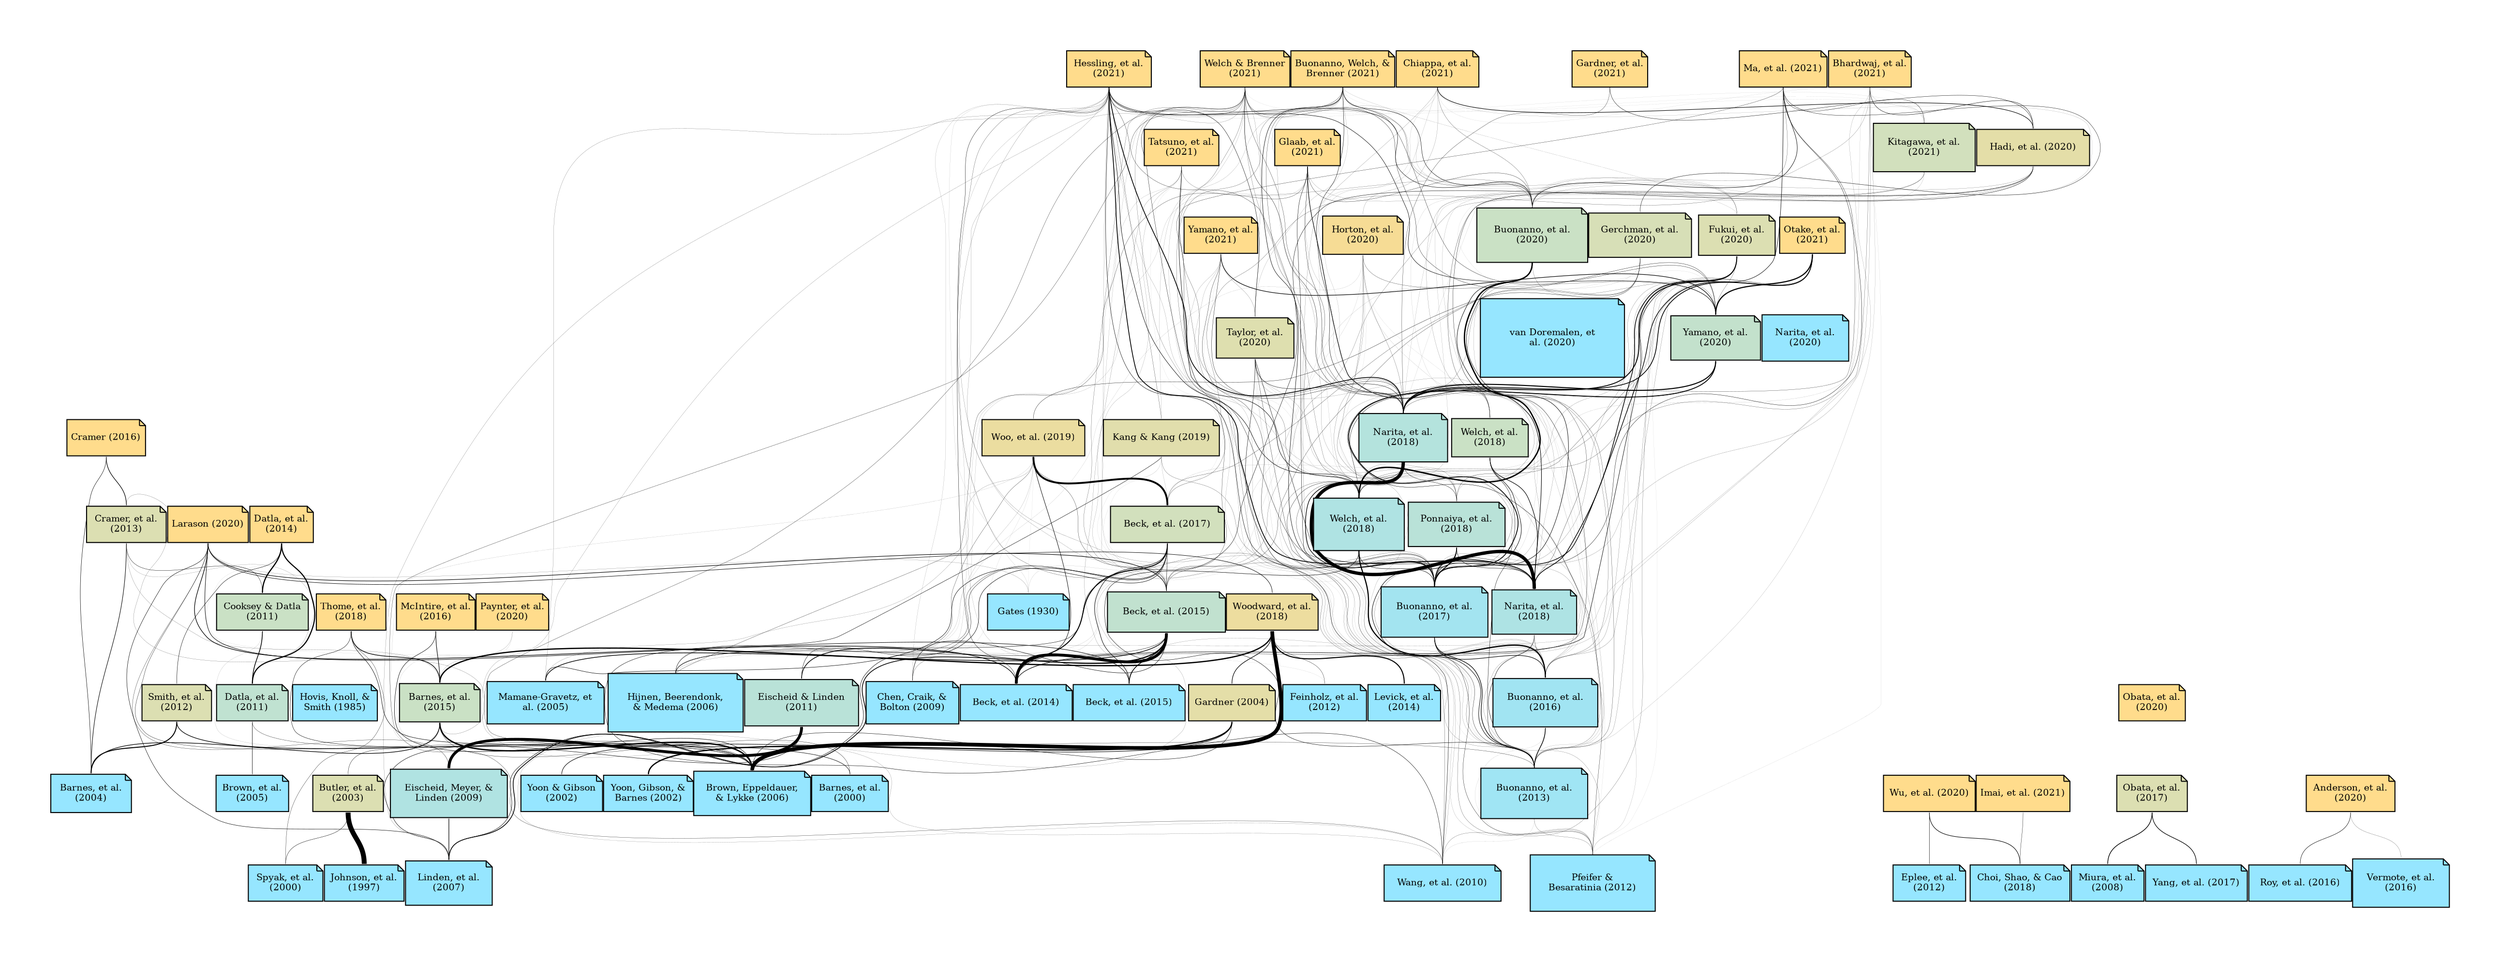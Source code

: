 digraph {

pad=0.7
layout=dot
rankdir=BT
ranksep=0.5
nodesep=0.0
splines=true
outputorder=edgesfirst

node [shape=note style=filled fontsize=9 fillcolor=none target="_blank" ordering="in"]
edge [arrowhead=none]

12371544 [label="Yoon & Gibson
(2002)" href="https://pubmed.ncbi.nlm.nih.gov/12371544/" tooltip="Title: Long-term temporal stability of the National Institute of Standards and Technology spectral irradiance scale determined with absolute filter radiometers.
~
By: Yoon, Gibson
Date: 2002 Oct 01
~
Abstract: The temporal stability of the National Institute of Standards and Technology (NIST) spectral irradiance scale as measured with broadband filter radiometers calibrated for absolute spectral irradiance responsivity is described. The working standard free-electron laser (FEL) lamps and the check standard FEL lamps have been monitored with radiometers in the ultraviolet and the visible wavelength regions. The measurements made with these two radiometers reveal that the NIST spectral irradiance scale as compared with an absolute thermodynamic scale has not changed by more than 1.5% in the visible from 1993 to 1999. Similar measurements in the ultraviolet reveal that the corresponding change is less than 1.5% from 1995 to 1999. Furthermore, a check of the spectral irradiance scale by six different filter radiometers calibrated for absolute spectral irradiance responsivity based on the high-accuracy cryogenic radiometer shows that the agreement between the present scale and the detector-based scale is better than 1.3% throughout the visible to the near-infrared wavelength region. These results validate the assigned spectral irradiance of the widely disseminated NIST or NIST-traceable standard sources.
~
PMID: 12371544
Journal: Applied optics" fillcolor="#96E6FF" margin=0.08010299956639813]
    12371545 [label="Yoon, Gibson, &
Barnes (2002)" href="https://pubmed.ncbi.nlm.nih.gov/12371545/" tooltip="Title: Realization of the National Institute of Standards and Technology detector-based spectral irradiance scale.
~
By: Yoon, Gibson, Barnes
Date: 2002 Oct 01
~
Abstract: A detector-based spectral irradiance scale has been realized at the National Institute of Standards and Technology (NIST). Unlike the previous NIST spectral irradiance scales, the new scale is generated with filter radiometers calibrated for absolute spectral power responsivity traceable to the NIST high-accuracy cryogenic radiometer instead of with the gold freezing-point blackbody. The calibrated filter radiometers are then used to establish the radiance temperature of a high-temperature blackbody (HTBB) operating near 3,000 K The spectral irradiance of the HTBB is then determined with knowledge of the geometric factors and is used to assign the spectral irradiances of a group of 1,000-W free-electron laser lamps. The detector-based spectral irradiance scale results in the reduction of the uncertainties from the previous source-based spectral irradiance scale by at least a factor of 2 in the ultraviolet and visible wavelength regions. The new detector-based spectral irradiance scale also leads to a reduction in the uncertainties in the shortwave infrared wavelength region by at least a factor of 2-10, depending on the wavelength. Following the establishment of the spectral irradiance scale in the early 1960s, the detector-based spectral irradiance scale represents a fundamental change in the way that the NIST spectral irradiance scale is realized.
~
PMID: 12371545
Journal: Applied optics" fillcolor="#96E6FF" margin=0.09771212547196625]
    15540442 [label="Barnes, et al.
(2004)" href="https://pubmed.ncbi.nlm.nih.gov/15540442/" tooltip="Title: Comparison of SeaWiFS measurements of the Moon with the U.S. Geological Survey lunar model.
~
By: Barnes, Eplee, Patt, Kieffer, Stone, Meister, Butler, McClain
Date: 2004 Nov 01
~
Abstract: The Sea-Viewing Wide-Field-of-View Sensor (SeaWiFS) has made monthly observations of the Moon since 1997. Using 66 monthly measurements, the SeaWiFS calibration team has developed a correction for the instrument's on-orbit response changes. Concurrently, a lunar irradiance model has been developed by the U.S. Geological Survey (USGS) from extensive Earth-based observations of the Moon. The lunar irradiances measured by SeaWiFS are compared with the USGS model. The comparison shows essentially identical response histories for SeaWiFS, with differences from the model of less than 0.05% per thousand days in the long-term trends. From the SeaWiFS experience we have learned that it is important to view the entire lunar image at a constant phase angle from measurement to measurement and to understand, as best as possible, the size of each lunar image. However, a constant phase angle is not required for using the USGS model. With a long-term satellite lunar data set it is possible to determine instrument changes at a quality level approximating that from the USGS lunar model. However, early in a mission, when the dependence on factors such as phase and libration cannot be adequately determined from satellite measurements alone, the USGS model is critical to an understanding of trends in instruments that use the Moon for calibration. This is the case for SeaWiFS.
~
PMID: 15540442
Journal: Applied optics" fillcolor="#96E6FF" margin=0.1198970004336019]
    16252654 [label="Brown, et al.
(2005)" href="https://pubmed.ncbi.nlm.nih.gov/16252654/" tooltip="Title: Radiometric validation of NASA's Ames Research Center's Sensor Calibration Laboratory.
~
By: Brown, Johnson, Biggar, Zalewski, Cooper, Hajek, Hildum, Grant, Barnes, Butler
Date: 2005 Oct 20
~
Abstract: The National Aeronautics and Space Administration's (NASA's) Ames Research Center's Airborne Sensor Facility (ASF) is responsible for the calibration of several airborne Earth-viewing sensor systems in support of NASA Earth Observing System (EOS) investigations. The primary artifact used to calibrate these sensors in the reflective solar region from 400 to 2500 nm is a lamp-illuminated integrating sphere source. In September 1999, a measurement comparison was made at the Ames ASF Sensor Calibration Facility to validate the radiometric scale, establish the uncertainties assigned to the radiance of this source, and examine its day-to-day repeatability. The comparison was one of a series of validation activities overseen by the EOS Calibration Program to ensure the radiometric calibration accuracy of sensors used in long-term, global, remote-sensing studies. Results of the comparison, including an evaluation of the Ames Sensor Calibration Laboratory (SCL) measurement procedures and assigned radiometric uncertainties, provide a validation of their radiometric scale at the time of the comparison. Additionally, the maintenance of the radiance scale was evaluated by use of independent, long-term, multiyear radiance validation measurements of the Ames sphere source. This series of measurements provided an independent assessment of the radiance values assigned to integrating sphere sources by the Ames SCF. Together, the measurements validate the SCF radiometric scale and assigned uncertainties over the time period from September 1999 through July 2003.
~
PMID: 16252654
Journal: Applied optics" fillcolor="#96E6FF" margin=0.08010299956639813]
    16295846 [label="Mamane-Gravetz, et
al. (2005)" href="https://pubmed.ncbi.nlm.nih.gov/16295846/" tooltip="Title: Spectral sensitivity of Bacillus subtilis spores and MS2 coliphage for validation testing of ultraviolet reactors for water disinfection.
~
By: Mamane-Gravetz, Linden, Cabaj, Sommer
Date: 2005 Oct 15
~
Abstract: The microbicidal UV fluence under polychromatic radiation from UV lamps is typically measured using the DNA absorbance spectrum as a weighting factor for the relative wavelength effectiveness. However, this DNA-based weighting does not necessarily match the spectral sensitivity of the microorganism being tested. Bacillus subtilis spores are often used for UV reactor validation in Europe, while MS2 coliphage is typically used for validation testing in the United States. These organisms were exposed to quasi-monochromatic UV irradiation across the microbicidal spectrum at wavelengths of 214, 230, 240, 254, 265, 280, and 293 nm. MS2 was three times more sensitive to wavelengths near 214 nm compared to the 254 nm output of low-pressure lamps, while B. subtilis spores were most sensitive to wavelengths around 265 nm. Use of these action spectra, compared to the DNA-based weighting, resulted in differences in the calculated polychromatic UV fluence. Consequently, the action spectrum, which is specific for each microorganism, has implications on the uncertainty of UV fluence determination during validation of reactors with polychromatic UV lamps.
~
PMID: 16295846
Journal: Environmental science & technology" fillcolor="#96E6FF" margin=0.15413926851582252]
    16386286 [label="Hijnen, Beerendonk,
& Medema (2006)" href="https://pubmed.ncbi.nlm.nih.gov/16386286/" tooltip="Title: Inactivation credit of UV radiation for viruses, bacteria and protozoan (oo)cysts in water: a review.
~
By: Hijnen, Beerendonk, Medema
Date: 2006 Jan
~
Abstract: UV disinfection technology is of growing interest in the water industry since it was demonstrated that UV radiation is very effective against (oo)cysts of Cryptosporidium and Giardia, two pathogenic micro-organisms of major importance for the safety of drinking water. Quantitative Microbial Risk Assessment, the new concept for microbial safety of drinking water and wastewater, requires quantitative data of the inactivation or removal of pathogenic micro-organisms by water treatment processes. The objective of this study was to review the literature on UV disinfection and extract quantitative information about the relation between the inactivation of micro-organisms and the applied UV fluence. The quality of the available studies was evaluated and only high-quality studies were incorporated in the analysis of the inactivation kinetics. The results show that UV is effective against all waterborne pathogens. The inactivation of micro-organisms by UV could be described with first-order kinetics using fluence-inactivation data from laboratory studies in collimated beam tests. No inactivation at low fluences (offset) and/or no further increase of inactivation at higher fluences (tailing) was observed for some micro-organisms. Where observed, these were included in the description of the inactivation kinetics, even though the cause of tailing is still a matter of debate. The parameters that were used to describe inactivation are the inactivation rate constant k (cm(2)/mJ), the maximum inactivation demonstrated and (only for bacterial spores and Acanthamoeba) the offset value. These parameters were the basis for the calculation of the microbial inactivation credit (MIC='log-credits') that can be assigned to a certain UV fluence. The most UV-resistant organisms are viruses, specifically Adenoviruses, and bacterial spores. The protozoon Acanthamoeba is also highly UV resistant. Bacteria and (oo)cysts of Cryptosporidium and Giardia are more susceptible with a fluence requirement of <20 mJ/cm(2) for an MIC of 3 log. Several studies have reported an increased UV resistance of environmental bacteria and bacterial spores, compared to lab-grown strains. This means that higher UV fluences are required to obtain the same level of inactivation. Hence, for bacteria and spores, a correction factor of 2 and 4 was included in the MIC calculation, respectively, whereas some wastewater studies suggest that a correction of a factor of 7 is needed under these conditions. For phages and viruses this phenomenon appears to be of little significance and for protozoan (oo)cysts this aspect needs further investigation. Correction of the required fluence for DNA repair is considered unnecessary under the conditions of drinking water practice (no photo-repair, dark repair insignificant, esp. at higher (60 mJ/cm(2)) fluences) and probably also wastewater practice (photo-repair limited by light absorption). To enable accurate assessment of the effective fluence in continuous flow UV systems in water treatment practice, biodosimetry is still essential, although the use of computational fluid dynamics (CFD) improves the description of reactor hydraulics and fluence distribution. For UV systems that are primarily dedicated to inactivate the more sensitive pathogens (Cryptosporidium, Giardia, pathogenic bacteria), additional model organisms are needed to serve as biodosimeter.
~
PMID: 16386286
Journal: Water research" fillcolor="#96E6FF" margin=0.2687520720836463]
    17068565 [label="Brown, Eppeldauer,
& Lykke (2006)" href="https://pubmed.ncbi.nlm.nih.gov/17068565/" tooltip="Title: Facility for spectral irradiance and radiance responsivity calibrations using uniform sources.
~
By: Brown, Eppeldauer, Lykke
Date: 2006 Nov 10
~
Abstract: Detectors have historically been calibrated for spectral power responsivity at the National Institute of Standards and Technology by using a lamp-monochromator system to tune the wavelength of the excitation source. Silicon detectors can be calibrated in the visible spectral region with combined standard uncertainties at the 0.1% level. However, uncertainties increase dramatically when measuring an instrument's spectral irradiance or radiance responsivity. We describe what we believe to be a new laser-based facility for spectral irradiance and radiance responsivity calibrations using uniform sources (SIRCUS) that was developed to calibrate instruments directly in irradiance or radiance mode with uncertainties approaching or exceeding those available for spectral power responsivity calibrations. In SIRCUS, the emission from high-power, tunable lasers is introduced into an integrating sphere using optical fibers, producing uniform, quasi-Lambertian, high-radiant-flux sources. Reference standard irradiance detectors, calibrated directly against national primary standards for spectral power responsivity and aperture area measurement, are used to determine the irradiance at a reference plane. Knowing the measurement geometry, the source radiance can be readily determined as well. The radiometric properties of the SIRCUS source coupled with state-of-the-art transfer standard radiometers whose responses are directly traceable to primary national radiometric scales result in typical combined standard uncertainties in irradiance and radiance responsivity calibrations of less than 0.1%. The details of the facility and its effect on primary national radiometric scales are discussed.
~
PMID: 17068565
Journal: Applied optics" fillcolor="#96E6FF" margin=0.16760912590556815]
    17933932 [label="Linden, et al.
(2007)" href="https://pubmed.ncbi.nlm.nih.gov/17933932/" tooltip="Title: Enhanced UV inactivation of adenoviruses under polychromatic UV lamps.
~
By: Linden, Thurston, Schaefer, Malley
Date: 2007 Dec
~
Abstract: Adenovirus is recognized as the most UV-resistant waterborne pathogen of concern to public health microbiologists. The U.S. EPA has stipulated that a UV fluence (dose) of 186 mJ cm(-2) is required for 4-log inactivation credit in water treatment. However, all adenovirus inactivation data to date published in the peer-reviewed literature have been based on UV disinfection experiments using UV irradiation at 253.7 nm produced from a conventional low-pressure UV source. The work reported here presents inactivation data for adenovirus based on polychromatic UV sources and details the significant enhancement in inactivation achieved using these polychromatic sources. When full-spectrum, medium-pressure UV lamps were used, 4-log inactivation of adenovirus type 40 is achieved at a UV fluence of less than 60 mJ cm(-2) and a surface discharge pulsed UV source required a UV fluence of less than 40 mJ cm(-2). The action spectrum for adenovirus type 2 was also developed and partially explains the improved inactivation based on enhancements at wavelengths below 230 nm. Implications for water treatment, public health, and the future of UV regulations for virus disinfection are discussed.
~
PMID: 17933932
Journal: Applied and environmental microbiology" fillcolor="#96E6FF" margin=0.1704119982655925]
    18216962 [label="Hovis, Knoll, &
Smith (1985)" href="https://pubmed.ncbi.nlm.nih.gov/18216962/" tooltip="Title: Aircraft measurements for calibration of an orbiting spacecraft sensor.
~
By: Hovis, Knoll, Smith
Date: 1985 Feb 01
~
Abstract: None
~
PMID: 18216962
Journal: Applied optics" fillcolor="#96E6FF" margin=0.09771212547196625]
    18354559 [label="Barnes, et al.
(2000)" href="https://pubmed.ncbi.nlm.nih.gov/18354559/" tooltip="Title: SeaWiFS transfer-to-orbit experiment.
~
By: Barnes, Eplee, Biggar, Thome, Zalewski, Slater, Holmes
Date: 2000 Oct 20
~
Abstract: We present the results of an experiment designed to measure the changes in the radiometric calibration of the Sea-viewing Wide Field-of-view Sensor (SeaWiFS) from the time of its manufacture to the time of the start of on-orbit operations. The experiment uses measurements of the Sun at the manufacturer's facility to predict the instrument outputs during solar measurements immediately after launch. Because an onboard diffuser plate is required for these measurements, the experiment measures changes in the instrument-diffuser system. There is no mechanism in this experiment to separate changes in the diffuser from changes in the instrument. For the eight SeaWiFS bands, the initial instrument outputs on orbit averaged 0.8% higher than predicted with a standard deviation of 0.9%. The greatest difference was 2.1% (actual output higher than predicted) for band 3. The estimated uncertainty for the experiment is 3%. Thus the transfer-to-orbit experiment shows no changes in the radiometric sensitivities of the SeaWiFS bands--at the 3% level--from the completion of the instrument's manufacture to its insertion into orbit.
~
PMID: 18354559
Journal: Applied optics" fillcolor="#96E6FF" margin=0.09771212547196625]
    18354566 [label="Spyak, et al.
(2000)" href="https://pubmed.ncbi.nlm.nih.gov/18354566/" tooltip="Title: Short-wave infrared transfer radiometer for the calibration of the moderate-resolution imaging spectrometer and the advanced spaceborne thermal emission and reflection radiometer.
~
By: Spyak, Smith, Thiry, Burkhart
Date: 2000 Nov 01
~
Abstract: A short-wave infrared (700-2500-nm) radiometer has been designed and built to calibrate and cross calibrate spherical-integrating sources used in the calibration of satellite sensors residing on NASA's Earth Observing System platforms. We describe the design, predicted and measured performance, and calibration of the transfer radiometer.
~
PMID: 18354566
Journal: Applied optics" fillcolor="#96E6FF" margin=0.11020599913279625]
    18978087 [label="Eischeid, Meyer, &
Linden (2009)" href="https://pubmed.ncbi.nlm.nih.gov/18978087/" tooltip="Title: UV disinfection of adenoviruses: molecular indications of DNA damage efficiency.
~
By: Eischeid, Meyer, Linden
Date: 2009 Jan
~
Abstract: Adenovirus is a focus of the water treatment community because of its resistance to standard, monochromatic low-pressure (LP) UV irradiation. Recent research has shown that polychromatic, medium-pressure (MP) UV sources are more effective than LP UV for disinfection of adenovirus when viral inactivation is measured using cell culture infectivity assays; however, UV-induced DNA damage may be repaired during cell culture infectivity assays, and this confounds interpretation of these results. Objectives of this work were to study adenoviral response to both LP and MP UV using (i) standard cell culture infectivity assays and (ii) a PCR assay to directly assess damage to the adenoviral genome without introducing the virus into cell culture. LP and MP UV dose response curves were determined for (i) log inactivation of the virus in cell culture and (ii) UV-induced lesions per kilobase of viral DNA as measured by the PCR assay. Results show that LP and MP UV are equally effective at damaging the genome; MP UV is more effective at inactivating adenovirus in cell culture. This work suggests that the higher disinfection efficacy of MP UV cannot be attributed to a difference in DNA damage induction. These results enhance our understanding of the fundamental mechanisms of UV disinfection of viruses-especially double-stranded DNA viruses that infect humans--and improve the ability of the water treatment community to protect public health.
~
PMID: 18978087
Journal: Applied and environmental microbiology" fillcolor="#B0E3E2" margin=0.19471580313422193]
    19762061 [label="Chen, Craik, &
Bolton (2009)" href="https://pubmed.ncbi.nlm.nih.gov/19762061/" tooltip="Title: Comparison of the action spectra and relative DNA absorbance spectra of microorganisms: information important for the determination of germicidal fluence (UV dose) in an ultraviolet disinfection of water.
~
By: Chen, Craik, Bolton
Date: 2009 Dec
~
Abstract: The action spectra of Bacillus subtilis spores (ATCC6633) and Salmonella typhimurium LT2 were characterized using physical radiometry for irradiance measurements and a multiple target model to interpret the inactivation kinetics. The observed action spectrum of B. subtilis spores deviated significantly from the relative absorbance spectrum of the DNA purified from the spores, but matched quite well with the relative absorbance spectrum of decoated spores. The action spectrum of B. subtilis spores determined in this study was statistically different from those reported in previous studies. On the other hand, the action spectrum of S. typhimurium bacteria matched quite well with the relative absorbance spectrum of DNA extracted from vegetative cells, except in the region below 240nm. It is concluded that the common use of the relative DNA absorbance spectrum as a surrogate for the germicidal action spectrum can result in systematic errors when evaluating the performance of a polychromatic UV light reactors using bioassays. For example, if the weighted germicidal fluence (UV dose) calculated using the relative DNA absorbance spectrum as the germicidal weighting factor is found to be 40mJcm(-2) for a medium pressure lamp UV reactor, that calculated using the relative action spectrum of B. subtilis spores, as determined in this study, would be 66mJcm(-2).
~
PMID: 19762061
Journal: Water research" fillcolor="#96E6FF" margin=0.15000000000000002]
    19872573 [label="Gates (1930)" href="https://pubmed.ncbi.nlm.nih.gov/19872573/" tooltip="Title: A STUDY OF THE BACTERICIDAL ACTION OF ULTRA VIOLET LIGHT : III. THE ABSORPTION OF ULTRA VIOLET LIGHT BY BACTERIA.
~
By: Gates
Date: 1930 Sep 20
~
Abstract: The simple conclusion of former investigators that the shorter the wave length of ultra violet light the greater the bactericidal action is in error. A study with measured monochromatic energy reveals a characteristic curve of bactericidal effectiveness with a striking maximum between 260 and 270 m.micro. The reciprocal of this abiotic energy curve suggests its close relation to specific light absorption by some single essential substance in the cell. Methods are described for determining the absorption curve, or absorption coefficients, of intact bacteria. These curves for S. aureus and B. coli have important points of similarity and of difference with the reciprocals of the curves of bactericidal incident energy, and point the way in a further search for the specific substance, or substances, involved in the lethal reaction.
~
PMID: 19872573
Journal: The Journal of general physiology" fillcolor="#96E6FF" margin=0.1454242509439325]
    19912558 [label="Wang, et al. (2010)" href="https://pubmed.ncbi.nlm.nih.gov/19912558/" tooltip="Title: Comparison of the disinfection effects of vacuum-UV (VUV) and UV light on Bacillus subtilis spores in aqueous suspensions at 172, 222 and 254 nm.
~
By: Wang, Oppenländer, El-Din, Bolton
Date: 2010 Jan-Feb
~
Abstract: The efficacy of UV and vacuum-UV (VUV) disinfection of Bacillus subtilis spores in aqueous suspensions at wavelengths of 172, 222 and 254 nm was evaluated. A Xe(2)* excilamp, a KrCl* excilamp and a low-pressure mercury lamp were used as almost monochromatic light sources at these three wavelengths. The first-order inactivation rate constants at 172, 222 and 254 nm were 0.0023, 0.122 and 0.069 cm(2) mJ(-1), respectively. Therefore, a 2 log reduction of B. subtilis spores was reached with fluences (UV doses) of 870, 21.6 and 40.4 mJ cm(-2) at these individual wavelengths. Consequently, for the inactivation of B. subtilis spores, VUV exposure at 172 nm is much less efficient than exposure at the other two wavelengths, while exposure at 222 nm is more efficient than that at 254 nm, which is probably because triplet energy transfer from DPA to thymine bases at 222 nm is higher than that at 254 nm. This research indicated quantitatively that VUV light is not practicable for microorganism disinfection in water and wastewater treatment. However, in comparison with other advanced oxidation processes (e.g. UV/TiO(2), UV/H(2)O(2) or O(3)/H(2)O(2)) the VUV-initiated photolysis of water is likely more efficient in generating hydroxyl radicals and more effective for the inactivation of microorganisms.
~
PMID: 19912558
Journal: Photochemistry and photobiology" fillcolor="#96E6FF" margin=0.17787536009528288]
    21131511 [label="Eischeid & Linden
(2011)" href="https://pubmed.ncbi.nlm.nih.gov/21131511/" tooltip="Title: Molecular indications of protein damage in adenoviruses after UV disinfection.
~
By: Eischeid, Linden
Date: 2011 Feb
~
Abstract: Adenoviruses are resistant to monochromatic, low-pressure (LP) UV disinfection--but have been shown to be susceptible to inactivation by polychromatic, medium-pressure (MP) UV--when assayed using cell culture infectivity. One possible explanation for the difference between UV lamp types is that the additional UV wavelengths emitted by MP UV enable it to cause greater damage to viral proteins than LP UV. The objective of this study was to examine protein damage in adenoviruses treated with LP and MP UV. Results show that MP UV is more effective at damaging viral proteins at high UV doses, though LP UV caused some damage as well. To our knowledge, this study is the first to investigate protein damage in UV-treated adenovirus, and the overview presented here is expected to provide a basis for further, more detailed work.
~
PMID: 21131511
Journal: Applied and environmental microbiology" fillcolor="#B9E2D8" margin=0.18222192947339194]
    21804977 [label="Pfeifer &
Besaratinia (2012)" href="https://pubmed.ncbi.nlm.nih.gov/21804977/" tooltip="Title: UV wavelength-dependent DNA damage and human non-melanoma and melanoma skin cancer.
~
By: Pfeifer, Besaratinia
Date: 2012 Jan
~
Abstract: Ultraviolet (UV) irradiation from the sun has been epidemiologically and mechanistically linked to skin cancer, a spectrum of diseases of rising incidence in many human populations. Both non-melanoma and melanoma skin cancers are associated with sunlight exposure. In this review, we discuss the UV wavelength-dependent formation of the major UV-induced DNA damage products, their repair and mutagenicity and their potential involvement in sunlight-associated skin cancers. We emphasize the major role played by the cyclobutane pyrimidine dimers (CPDs) in skin cancer mutations relative to that of (6-4) photoproducts and oxidative DNA damage. Collectively, the data implicate the CPD as the DNA lesion most strongly involved in human cancers induced by sunlight.
~
PMID: 21804977
Journal: Photochemical & photobiological sciences : Official journal of the European Photochemistry Association and the European Society for Photobiology" fillcolor="#96E6FF" margin=0.25253058652647703]
    22695603 [label="Feinholz, et al.
(2012)" href="https://pubmed.ncbi.nlm.nih.gov/22695603/" tooltip="Title: Stray light correction algorithm for multichannel hyperspectral spectrographs.
~
By: Feinholz, Flora, Brown, Zong, Lykke, Yarbrough, Johnson, Clark
Date: 2012 Jun 01
~
Abstract: An algorithm is presented that corrects a multichannel fiber-coupled spectrograph for stray or scattered light within the system. The efficacy of the algorithm is evaluated based on a series of validation measurements of sources with different spectral distributions. This is the first application of a scattered-light correction algorithm to a multichannel hyperspectral spectrograph. The algorithm, based on characterization measurements using a tunable laser system, can be extended to correct for finite point-spread response in imaging systems.
~
PMID: 22695603
Journal: Applied optics" fillcolor="#96E6FF" margin=0.09771212547196625]
    23262612 [label="Eplee, et al.
(2012)" href="https://pubmed.ncbi.nlm.nih.gov/23262612/" tooltip="Title: On-orbit calibration of SeaWiFS.
~
By: Eplee, Meister, Patt, Barnes, Bailey, Franz, McClain
Date: 2012 Dec 20
~
Abstract: Ocean color climate data records (CDRs) require water-leaving radiances with 5% absolute and 1% relative accuracies as input. Because of the amplification of any sensor calibration errors by the atmospheric correction, the 1% relative accuracy requirement translates into a 0.1% long-term radiometric stability requirement for top-of-the-atmosphere (TOA) radiances. The rigorous prelaunch and on-orbit calibration program developed and implemented for Sea-viewing Wide Field-of-view Sensor (SeaWiFS) by the NASA Ocean Biology Processing Group (OBPG) has led to the incorporation of significant changes into the on-orbit calibration methodology over the 13-year lifetime of the instrument. Evolving instrument performance and ongoing algorithm refinement have resulted in updates to approaches for the lunar, solar, and vicarious calibration of SeaWiFS. The uncertainties in the calibrated TOA radiances are addressed in terms of accuracy (biases in the measurements), precision (scatter in the measurements), and stability (repeatability of the measurements). The biases are 2%-3% from lunar calibration and 1%-2% from vicarious calibration. The precision is 0.16% from solar signal-to-noise ratios, 0.13% from lunar residuals, and 0.10% from vicarious gains. The long-term stability of the TOA radiances, derived from the lunar time series, is 0.13%. The stability of the vicariously calibrated TOA radiances, incorporating the uncertainties of the in situ measurements and the atmospheric correction, is 0.30%. This stability of the radiometric calibration of SeaWiFS over its 13-year on-orbit lifetime has allowed the OBPG to produce CDRs from the ocean color data set.
~
PMID: 23262612
Journal: Applied optics" fillcolor="#96E6FF" margin=0.11020599913279625]
    24146947 [label="Buonanno, et al.
(2013)" href="https://pubmed.ncbi.nlm.nih.gov/24146947/" tooltip="Title: 207-nm UV light - a promising tool for safe low-cost reduction of surgical site infections. I: in vitro studies.
~
By: Buonanno, Randers-Pehrson, Bigelow, Trivedi, Lowy, Spotnitz, Hammer, Brenner
Date: 2013
~
Abstract: 0.5% to 10% of clean surgeries result in surgical-site infections, and attempts to reduce this rate have had limited success. Germicidal UV lamps, with a broad wavelength spectrum from 200 to 400 nm are an effective bactericidal option against drug-resistant and drug-sensitive bacteria, but represent a health hazard to patient and staff. By contrast, because of its limited penetration, ~200 nm far-UVC light is predicted to be effective in killing bacteria, but without the human health hazards to skin and eyes associated with conventional germicidal UV exposure.
~
PMID: 24146947
Journal: PloS one" fillcolor="#A0E5F4" margin=0.20185139398778873]
    24266597 [label="Beck, et al. (2014)" href="https://pubmed.ncbi.nlm.nih.gov/24266597/" tooltip="Title: Wavelength dependent UV inactivation and DNA damage of adenovirus as measured by cell culture infectivity and long range quantitative PCR.
~
By: Beck, Rodriguez, Linden, Hargy, Larason, Wright
Date: 2014
~
Abstract: Adenovirus is regarded as the most resistant pathogen to ultraviolet (UV) disinfection due to its demonstrated resistance to monochromatic, low-pressure (LP) UV irradiation at 254 nm. This resistance has resulted in high UV dose requirements for all viruses in regulations set by the United States Environmental Protection Agency. Polychromatic, medium-pressure (MP) UV irradiation has been shown to be much more effective than 254 nm, although the mechanisms of polychromatic UV inactivation are not completely understood. This research analyzes the wavelength-specific effects of UV light on adenovirus type 2 by analyzing in parallel the reduction in viral infectivity and damage to the viral genome. A tunable laser from the National Institute of Standards and Technology was used to isolate single UV wavelengths. Cell culture infectivity and PCR were employed to quantify the adenoviral inactivation rates using narrow bands of irradiation (<1 nm) at 10 nm intervals between 210 and 290 nm. The inactivation rate corresponding to adenoviral genome damage matched the inactivation rate of adenovirus infectivity at 253.7 nm, 270 nm, 280 nm, and 290 nm, suggesting that damage to the viral DNA was primarily responsible for loss of infectivity at those wavelengths. At 260 nm, more damage to the nucleic acid was observed than reduction in viral infectivity. At 240 nm and below, the reduction of viral infectivity was significantly greater than the reduction of DNA amplification, suggesting that UV damage to a viral component other than DNA contributed to the loss of infectivity at those wavelengths. Inactivation rates were used to develop a detailed spectral sensitivity or action spectrum of adenovirus 2. This research has significant implications for the water treatment industry with regard to polychromatic inactivation of viruses and the development of novel wavelength-specific UV disinfection technologies.
~
PMID: 24266597
Journal: Environmental science & technology" fillcolor="#96E6FF" margin=0.16760912590556815]
    24922428 [label="Levick, et al.
(2014)" href="https://pubmed.ncbi.nlm.nih.gov/24922428/" tooltip="Title: Spectral radiance source based on supercontinuum laser and wavelength tunable bandpass filter: the spectrally tunable absolute irradiance and radiance source.
~
By: Levick, Greenwell, Ireland, Woolliams, Goodman, Bialek, Fox
Date: 2014 Jun 01
~
Abstract: A new spectrally tunable source for calibration of radiometric detectors in radiance, irradiance, or power mode has been developed and characterized. It is termed the spectrally tunable absolute irradiance and radiance source (STAIRS). It consists of a supercontinuum laser, wavelength tunable bandpass filter, power stabilization feedback control scheme, and output coupling optics. It has the advantages of relative portability and a collimated beam (low Ã©tendue), and is an alternative to conventional sources such as tungsten lamps, blackbodies, or tunable lasers. The supercontinuum laser is a commercial Fianium SC400-6-02, which has a wavelength range between 400 and 2500 nm and a total power of 6 W. The wavelength tunable bandpass filter, a PhotonEtc laser line tunable filter (LLTF), is tunable between 400 and 1000 nm and has a bandwidth of 1 or 2 nm depending on the wavelength selected. The collimated laser beam from the LLTF filter is converted to an appropriate spatial and angular distribution for the application considered (i.e., for radiance, irradiance, or power mode calibration of a radiometric sensor) with the output coupling optics, for example, an integrating sphere, and the spectral radiance/irradiance/power of the source is measured using a calibration optical sensor. A power stabilization feedback control scheme has been incorporated that stabilizes the source to better than 0.01% for averaging times longer than 100 s. The out-of-band transmission of the LLTF filter is estimated to be < -65 dB (0.00003%), and is sufficiently low for many end-user applications, for example the spectral radiance calibration of earth observation imaging radiometers and the stray light characterization of array spectrometers (the end-user optical sensor). We have made initial measurements of two end-user instruments with the STAIRS source, an array spectrometer and ocean color radiometer.
~
PMID: 24922428
Journal: Applied optics" fillcolor="#96E6FF" margin=0.08010299956639813]
    25506761 [label="Beck, et al. (2015)" href="https://pubmed.ncbi.nlm.nih.gov/25506761/" tooltip="Title: Action spectra for validation of pathogen disinfection in medium-pressure ultraviolet (UV) systems.
~
By: Beck, Wright, Hargy, Larason, Linden
Date: 2015 Mar 01
~
Abstract: Ultraviolet (UV) reactors used for disinfecting water and wastewater must be validated and monitored over time. The validation process requires understanding the photochemical properties of the pathogens of concern and the challenge microorganisms used to represent them. Specifically for polychromatic UV systems, the organisms' dose responses to UV light and their sensitivity across the UV spectrum must be known. This research measured the UV spectral sensitivity, called action spectra, of Cryptosporidium parvum, and MS2, T1UV, Q Beta, T7, and T7m Coliphages, as well as Bacillus pumilus spores. A tunable laser from the National Institute of Standards and Technology was used to isolate single UV wavelengths at 10 nm intervals between 210 and 290 nm. Above 240 nm, all bacteria and viruses tested exhibited a relative peak sensitivity between 260 and 270 nm. Of the coliphage, MS2 exhibited the highest relative sensitivity below 240 nm, relative to its sensitivity at 254 nm, followed by Q Beta, T1UV, T7m and T7 coliphage. B. pumilus spores were more sensitive to UV light at 220 nm than any of the coliphage. These spectra are required for calculating action spectra correction factors for medium pressure UV system validation, for matching appropriate challenge microorganisms to pathogens, and for improving UV dose monitoring. Additionally, understanding the dose response of these organisms at multiple wavelengths can improve polychromatic UV dose calculations and enable prediction of pathogen inactivation from wavelength-specific disinfection technologies such as UV light emitting diodes (LEDs).
~
PMID: 25506761
Journal: Water research" fillcolor="#96E6FF" margin=0.1613943352306837]
    26401440 [label="Cramer, et al.
(2013)" href="https://pubmed.ncbi.nlm.nih.gov/26401440/" tooltip="Title: Precise Measurement of Lunar Spectral Irradiance at Visible Wavelengths.
~
By: Cramer, Lykke, Woodward, Smith
Date: 2013
~
Abstract: We report a measurement of lunar spectral irradiance with an uncertainty below 1 % from 420 nm to 1000 nm. This measurement uncertainty meets the stability requirement for many climate data records derived from satellite images, including those for vegetation, aerosols, and snow and ice albedo. It therefore opens the possibility of using the Moon as a calibration standard to bridge gaps in satellite coverage and validate atmospheric retrieval algorithms. Our measurement technique also yields detailed information about the atmosphere at the measurement site, suggesting that lunar observations are a possible solution for aerosol monitoring during the polar winter and can provide nighttime measurements to complement aerosol data collected with sun photometers. Our measurement, made with a novel apparatus, is an order of magnitude more accurate than the previous state-of-the-art and has continuous spectral coverage, removing the need to interpolate between filter passbands.
~
PMID: 26401440
Journal: Journal of research of the National Institute of Standards and Technology" fillcolor="#DCDFB2" margin=0.11020599913279625]
    26601030 [label="Datla, et al.
(2014)" href="https://pubmed.ncbi.nlm.nih.gov/26601030/" tooltip="Title: Optical Passive Sensor Calibration for Satellite Remote Sensing and the Legacy of NOAA and NIST Cooperation.
~
By: Datla, Weinreb, Rice, Johnson, Shirley, Cao
Date: 2014
~
Abstract: This paper traces the cooperative efforts of scientists at the National Oceanic and Atmospheric Administration (NOAA) and the National Institute of Standards and Technology (NIST) to improve the calibration of operational satellite sensors for remote sensing of the Earth's land, atmosphere and oceans. It gives a chronological perspective of the NOAA satellite program and the interactions between the two agencies' scientists to address pre-launch calibration and issues of sensor performance on orbit. The drive to improve accuracy of measurements has had a new impetus in recent years because of the need for improved weather prediction and climate monitoring. The highlights of this cooperation and strategies to achieve SI-traceability and improve accuracy for optical satellite sensor data are summarized.
~
PMID: 26601030
Journal: Journal of research of the National Institute of Standards and Technology" fillcolor="#FFDC8C" margin=0.05]
    26712541 [label="Beck, et al. (2015)" href="https://pubmed.ncbi.nlm.nih.gov/26712541/" tooltip="Title: Comparison of UV-Induced Inactivation and RNA Damage in MS2 Phage across the Germicidal UV Spectrum.
~
By: Beck, Rodriguez, Hawkins, Hargy, Larason, Linden
Date: 2015 Dec 28
~
Abstract: Polychromatic UV irradiation is a common method of pathogen inactivation in the water treatment industry. To improve its disinfection efficacy, more information on the mechanisms of UV inactivation on microorganisms at wavelengths throughout the germicidal UV spectrum, particularly at below 240 nm, is necessary. This work examined UV inactivation of bacteriophage MS2, a common surrogate for enteric pathogens, as a function of wavelength. The bacteriophage was exposed to monochromatic UV irradiation from a tunable laser at wavelengths of between 210 nm and 290 nm. To evaluate the mechanisms of UV inactivation throughout this wavelength range, RT-qPCR (reverse transcription-quantitative PCR) was performed to measure genomic damage for comparison with genomic damage at 253.7 nm. The results indicate that the rates of RNA damage closely mirror the loss of viral infectivity across the germicidal UV spectrum. This demonstrates that genomic damage is the dominant cause of MS2 inactivation from exposure to germicidal UV irradiation. These findings contrast those for adenovirus, for which MS2 is used as a viral surrogate for validating polychromatic UV reactors.
~
PMID: 26712541
Journal: Applied and environmental microbiology" fillcolor="#C1E1CF" margin=0.20185139398778873]
    26836861 [label="Barnes, et al.
(2015)" href="https://pubmed.ncbi.nlm.nih.gov/26836861/" tooltip="Title: Comparison of two methodologies for calibrating satellite instruments in the visible and near-infrared.
~
By: Barnes, Brown, Lykke, Guenther, Butler, Schwarting, Turpie, Moyer, DeLuccia, Moeller
Date: 2015 Dec 10
~
Abstract: Traditionally, satellite instruments that measure Earth-reflected solar radiation in the visible and near infrared wavelength regions have been calibrated for radiance responsivity in a two-step method. In the first step, the relative spectral response (RSR) of the instrument is determined using a nearly monochromatic light source such as a lamp-illuminated monochromator. These sources do not typically fill the field of view of the instrument nor act as calibrated sources of light. Consequently, they only provide a relative (not absolute) spectral response for the instrument. In the second step, the instrument views a calibrated source of broadband light, such as a lamp-illuminated integrating sphere. The RSR and the sphere's absolute spectral radiance are combined to determine the absolute spectral radiance responsivity (ASR) of the instrument. More recently, a full-aperture absolute calibration approach using widely tunable monochromatic lasers has been developed. Using these sources, the ASR of an instrument can be determined in a single step on a wavelength-by-wavelength basis. From these monochromatic ASRs, the responses of the instrument bands to broadband radiance sources can be calculated directly, eliminating the need for calibrated broadband light sources such as lamp-illuminated integrating spheres. In this work, the traditional broadband source-based calibration of the Suomi National Preparatory Project Visible Infrared Imaging Radiometer Suite sensor is compared with the laser-based calibration of the sensor. Finally, the impact of the new full-aperture laser-based calibration approach on the on-orbit performance of the sensor is considered.
~
PMID: 26836861
Journal: Applied optics" fillcolor="#CAE1C5" margin=0.12781512503836437]
    26900523 [label="Smith, et al.
(2012)" href="https://pubmed.ncbi.nlm.nih.gov/26900523/" tooltip="Title: Lunar Spectral Irradiance and Radiance (LUSI): New Instrumentation to Characterize the Moon as a Space-Based Radiometric Standard.
~
By: Smith, Lorentz, Stone, Datla
Date: 2012
~
Abstract: The need to understand and monitor climate change has led to proposed radiometric accuracy requirements for space-based remote sensing instruments that are very stringent and currently outside the capabilities of many Earth orbiting instruments. A major problem is quantifying changes in sensor performance that occur from launch and during the mission. To address this problem on-orbit calibrators and monitors have been developed, but they too can suffer changes from launch and the harsh space environment. One solution is to use the Moon as a calibration reference source. Already the Moon has been used to remove post-launch drift and to cross-calibrate different instruments, but further work is needed to develop a new model with low absolute uncertainties capable of climate-quality absolute calibration of Earth observing instruments on orbit. To this end, we are proposing an Earth-based instrument suite to measure the absolute lunar spectral irradiance to an uncertainty(1) of 0.5 % (k=1) over the spectral range from 320 nm to 2500 nm with a spectral resolution of approximately 0.3 %. Absolute measurements of lunar radiance will also be acquired to facilitate calibration of high spatial resolution sensors. The instruments will be deployed at high elevation astronomical observatories and flown on high-altitude balloons in order to mitigate the effects of the Earth's atmosphere on the lunar observations. Periodic calibrations using instrumentation and techniques available from NIST will ensure traceability to the International System of Units (SI) and low absolute radiometric uncertainties.
~
PMID: 26900523
Journal: Journal of research of the National Institute of Standards and Technology" fillcolor="#DCDFB2" margin=0.08010299956639813]
    26989581 [label="Cooksey & Datla
(2011)" href="https://pubmed.ncbi.nlm.nih.gov/26989581/" tooltip="Title: Workshop on Bridging Satellite Climate Data Gaps.
~
By: Cooksey, Datla
Date: 2011 Jan-Feb
~
Abstract: Detecting the small signals of climate change for the most essential climate variables requires that satellite sensors make highly accurate and consistent measurements. Data gaps in the time series (such as gaps resulting from launch delay or failure) and inconsistencies in radiometric scales between satellites undermine the credibility of fundamental climate data records, and can lead to erroneous analysis in climate change detection. To address these issues, leading experts in Earth observations from National Aeronautics and Space Administration (NASA), National Oceanic and Atmospheric Adminstration (NOAA), United States Geological Survey (USGS), and academia assembled at the National Institute of Standards and Technology on December 10, 2009 for a workshop to prioritize strategies for bridging and mitigating data gaps in the climate record. This paper summarizes the priorities for ensuring data continuity of variables relevant to climate change in the areas of atmosphere, land, and ocean measurements and the recommendations made at the workshop for overcoming planned and unplanned gaps in the climate record.
~
PMID: 26989581
Journal: Journal of research of the National Institute of Standards and Technology" fillcolor="#CAE1C5" margin=0.09771212547196625]
    26989588 [label="Datla, et al.
(2011)" href="https://pubmed.ncbi.nlm.nih.gov/26989588/" tooltip="Title: Best Practice Guidelines for Pre-Launch Characterization and Calibration of Instruments for Passive Optical Remote Sensing.
~
By: Datla, Rice, Lykke, Johnson, Butler, Xiong
Date: 2011 Mar-Apr
~
Abstract: The pre-launch characterization and calibration of remote sensing instruments should be planned and carried out in conjunction with their design and development to meet the mission requirements. The onboard calibrators such as blackbodies and the sensors such as spectral radiometers should be characterized and calibrated using SI traceable standards. In the case of earth remote sensing, this allows inter-comparison and intercalibration of different sensors in space to create global time series of climate records of high accuracy where some inevitable data gaps can be easily bridged. The recommended best practice guidelines for this pre-launch effort is presented based on experience gained at National Institute of Standards and Technology (NIST), National Aeronautics and Space Administration (NASA) and National Oceanic and Atmospheric Administration (NOAA) programs over the past two decades. The currently available radiometric standards and calibration facilities at NIST serving the remote sensing community are described. Examples of best practice calibrations and intercomparisons to build SI (international System of Units) traceable uncertainty budget in the instrumentation used for preflight satellite sensor calibration and validation are presented.
~
PMID: 26989588
Journal: Journal of research of the National Institute of Standards and Technology" fillcolor="#C0E2D1" margin=0.11020599913279625]
    27275949 [label="Buonanno, et al.
(2016)" href="https://pubmed.ncbi.nlm.nih.gov/27275949/" tooltip="Title: 207-nm UV Light-A Promising Tool for Safe Low-Cost Reduction of Surgical Site Infections. II: In-Vivo Safety Studies.
~
By: Buonanno, Stanislauskas, Ponnaiya, Bigelow, Randers-Pehrson, Xu, Shuryak, Smilenov, Owens, Brenner
Date: 2016
~
Abstract: UVC light generated by conventional germicidal lamps is a well-established anti-microbial modality, effective against both bacteria and viruses. However, it is a human health hazard, being both carcinogenic and cataractogenic. Earlier studies showed that single-wavelength far-UVC light (207 nm) generated by excimer lamps kills bacteria without apparent harm to human skin tissue in vitro. The biophysical explanation is that, due to its extremely short range in biological material, 207 nm UV light cannot penetrate the human stratum corneum (the outer dead-cell skin layer, thickness 5-20 μm) nor even the cytoplasm of individual human cells. By contrast, 207 nm UV light can penetrate bacteria and viruses because these cells are physically much smaller.
~
PMID: 27275949
Journal: PloS one" fillcolor="#A1E4F2" margin=0.20051499783199062]
    27366615 [label="Gardner (2004)" href="https://pubmed.ncbi.nlm.nih.gov/27366615/" tooltip="Title: Uncertainty Propagation for NIST Visible Spectral Standards.
~
By: Gardner
Date: 2004 May-Jun
~
Abstract: Uncertainties in the NIST spectral standards for detectors and sources in the visible wavelength range are propagated from the high accuracy cryogenic radiometer measurements, taking correlations into account at every stage. Partial correlations between spectral values at different wavelengths, important for subsequent radiometric calculations, are estimated. Uncertainty propagation through fitting and through transfer spectral measurements is described in detail. Detector uncertainties are propagated through the spectral comparator facility for external calibrations and for internal photometric quantities. Uncertainties in spectral irradiance are derived for the detector-based temperature determination, then propagated through working standards to calibrated artifacts. Spectral irradiance calibrations are generally provided at a limited number of wavelengths. Interpolation, rather than fitting, is recommended for the interpolation of NIST-provided spectral irradiance values.
~
PMID: 27366615
Journal: Journal of research of the National Institute of Standards and Technology" fillcolor="#E4DEA8" margin=0.08010299956639813]
    27413606 [label="Butler, et al.
(2003)" href="https://pubmed.ncbi.nlm.nih.gov/27413606/" tooltip="Title: Radiometric Measurement Comparison on the Integrating Sphere Source Used to Calibrate the Moderate Resolution Imaging Spectroradiometer (MODIS) and the Landsat 7 Enhanced Thematic Mapper Plus (ETM+).
~
By: Butler, Brown, Saunders, Johnson, Biggar, Zalewski, Markham, Gracey, Young, Barnes
Date: 2003 May-Jun
~
Abstract: As part of a continuing effort to validate the radiometric scales assigned to integrating sphere sources used in the calibration of Earth Observing System (EOS) instruments, a radiometric measurement comparison was held in May 1998 at Raytheon/Santa Barbara Remote Sensing (SBRS). This comparison was conducted in support of the calibration of the Moderate Resolution Imaging Spectroradiometer (MODIS) and the Landsat 7 Enhanced Thematic Mapper Plus (ETM+) instruments. The radiometric scale assigned to the Spherical Integrating Source (SIS100) by SBRS was validated through a comparison with radiometric measurements made by a number of stable, well-characterized transfer radiometers from the National Institute of Standards and Technology (NIST), the National Aeronautics and Space Administration's Goddard Space Flight Center (NASA's GSFC), and the University of Arizona Optical Sciences Center (UA). The measured radiances from the radiometers differed by ±3 % in the visible to near infrared when compared to the SBRS calibration of the sphere, and the overall agreement was within the combined uncertainties of the individual measurements. In general, the transfer radiometers gave higher values than the SBRS calibration in the near infrared and lower values in the blue. The measurements of the radiometers differed by ±4 % from 800 nm to 1800 nm compared to the SBRS calibration of the sphere, and the overall agreement was within the combined uncertainties of the individual measurements for wavelengths less than 2200 nm. The results of the radiometric measurement comparison presented here supplement the results of previous measurement comparisons on the integrating sphere sources used to calibrate the Multi-angle Imaging SpectroRadiometer (MISR) at NASA's Jet Propulsion Laboratory (JPL), Pasadena, CA and the Advanced Spaceborne Thermal Emission and Reflection Radiometer (ASTER) at NEC Corporation, Yokohama, Japan.
~
PMID: 27413606
Journal: Journal of research of the National Institute of Standards and Technology" fillcolor="#DCDFB2" margin=0.08010299956639813]
    27661568 [label="McIntire, et al.
(2016)" href="https://pubmed.ncbi.nlm.nih.gov/27661568/" tooltip="Title: Monochromatic measurements of the JPSS-1 VIIRS polarization sensitivity.
~
By: McIntire, Moyer, Brown, Lykke, Waluschka, Oudrari, Xiong
Date: 2016 Sep 20
~
Abstract: Polarization sensitivity is a critical property that must be characterized for spaceborne remote sensing instruments designed to measure reflected solar radiation. Broadband testing of the first Joint Polar-orbiting Satellite System (JPSS-1) Visible Infrared Imaging Radiometer Suite (VIIRS) showed unexpectedly large polarization sensitivities for the bluest bands on VIIRS (centered between 400 and 600 nm). Subsequent ray trace modeling indicated that large diattenuation on the edges of the bandpass for these spectral bands was the driver behind these large sensitivities. Additional testing using the National Institute of Standards and Technology's Traveling Spectral Irradiance and Radiance Responsivity Calibrations Using Uniform Sources was added to the test program to verify and enhance the model. The testing was limited in scope to two spectral bands at two scan angles; nonetheless, this additional testing provided valuable insight into the polarization sensitivity. Analysis has shown that the derived diattenuation agreed with the broadband measurements to within an absolute difference of about 0.4% and that the ray trace model reproduced the general features of the measured data. Additionally, by deriving the spectral responsivity, the linear diattenuation is shown to be explicitly dependent on the changes in bandwidth with polarization state.
~
PMID: 27661568
Journal: Applied optics" fillcolor="#FFDC8C" margin=0.05]
    27805113 [label="Johnson, et al.
(1997)" href="https://pubmed.ncbi.nlm.nih.gov/27805113/" tooltip="Title: Radiometric Measurement Comparison Using the Ocean Color Temperature Scanner (OCTS) Visible and Near Infrared Integrating Sphere.
~
By: Johnson, Sakuma, Butler, Biggar, Cooper, Ishida, Suzuki
Date: 1997 Nov-Dec
~
Abstract: As a part of the pre-flight calibration and validation activities for the Ocean Color and Temperature Scanner (OCTS) and the Sea-viewing Wide Field-of-view Sensor (SeaWiFS) ocean color satellite instruments, a radiometric measurement comparison was held in February 1995 at the NEC Corporation in Yokohama, Japan. Researchers from the National Institute of Standards and Technology (NIST), the National Aeronautics and Space Administration/Goddard Space Flight Center (NASA/GSFC), the University of Arizona Optical Sciences Center (UA), and the National Research Laboratory of Metrology (NRLM) in Tsukuba, Japan used their portable radiometers to measure the spectral radiance of the OCTS visible and near-infrared integrating sphere at four radiance levels. These four levels corresponded to the configuration of the OCTS integrating sphere when the calibration coefficients for five of the eight spectral channels, or bands, of the OCTS instrument were determined. The measurements of the four radiometers differed by -2.7 % to 3.9 % when compared to the NEC calibration of the sphere and the overall agreement was within the combined measurement uncertainties. A comparison of the measurements from the participating radiometers also resulted in agreement within the combined measurement uncertainties. These results are encouraging and demonstrate the utility of comparisons using laboratory calibration integrating sphere sources. Other comparisons will focus on instruments that are scheduled for spacecraft in the NASA study of climate change, the Earth Observing System (EOS).
~
PMID: 27805113
Journal: Journal of research of the National Institute of Standards and Technology" fillcolor="#96E6FF" margin=0.08010299956639813]
    27879830 [label="Miura, et al.
(2008)" href="https://pubmed.ncbi.nlm.nih.gov/27879830/" tooltip="Title: Inter-Comparison of ASTER and MODIS Surface Reflectance and Vegetation Index Products for Synergistic Applications to Natural Resource Monitoring.
~
By: Miura, Yoshioka, Fujiwara, Yamamoto
Date: 2008 Apr 08
~
Abstract: Synergistic applications of multi-resolution satellite data have been of a great interest among user communities for the development of an improved and more effective operational monitoring system of natural resources, including vegetation and soil. In this study, we conducted an inter-comparison of two remote sensing products, namely, visible/near-infrared surface reflectances and spectral vegetation indices (VIs), from the high resolution Advanced Thermal Emission and Reflection Radiometer (ASTER) (15 m) and lower resolution Moderate Resolution Imaging Spectroradiometer (MODIS) (250 m - 500 m) sensors onboard the Terra platform. Our analysis was aimed at understanding the degree of radiometric compatibility between the two sensors' products due to sensor spectral bandpasses and product generation algorithms. Multiple pairs of ASTER and MODIS standard surface reflectance products were obtained at randomly-selected, globally-distributed locations, from which two types of VIs were computed: the normalized difference vegetation index and the enhanced vegetation indices with and without a blue band. Our results showed that these surface reflectance products and the derived VIs compared well between the two sensors at a global scale, but subject to systematic differences, of which magnitudes varied among scene pairs. An independent assessment of the accuracy of ASTER and MODIS standard products, in which 'in-house' surface reflectances were obtained using in situ Aeronet atmospheric data for comparison, suggested that the performance of the ASTER atmospheric correction algorithm may be variable, reducing overall quality of its standard reflectance product. Atmospheric aerosols, which were not corrected for in the ASTER algorithm, were found not to impact the quality of the derived reflectances. Further investigation is needed to identify the sources of inconsistent atmospheric correction results associated with the ASTER algorithm, including additional quality assessments of the ASTER and MODIS products with other atmospheric radiative transfer codes.
~
PMID: 27879830
Journal: Sensors (Basel, Switzerland)" fillcolor="#96E6FF" margin=0.09771212547196625]
    27889622 [label="Beck, et al. (2017)" href="https://pubmed.ncbi.nlm.nih.gov/27889622/" tooltip="Title: Evaluating UV-C LED disinfection performance and investigating potential dual-wavelength synergy.
~
By: Beck, Ryu, Boczek, Cashdollar, Jeanis, Rosenblum, Lawal, Linden
Date: 2017 Feb 01
~
Abstract: A dual-wavelength UV-C LED unit, emitting at peaks of 260 nm, 280 nm, and the combination of 260|280 nm together was evaluated for its inactivation efficacy and energy efficiency at disinfecting Escherichia coli, MS2 coliphage, human adenovirus type 2 (HAdV2), and Bacillus pumilus spores, compared to conventional low-pressure and medium-pressure UV mercury vapor lamps. The dual-wavelength unit was also used to measure potential synergistic effects of multiple wavelengths on bacterial and viral inactivation and DNA and RNA damage. All five UV sources demonstrated similar inactivation of E. coli. For MS2, the 260 nm LED was most effective. For HAdV2 and B. pumilus, the MP UV lamp was most effective. When measuring electrical energy per order of reduction, the LP UV lamp was most efficient for inactivating E. coli and MS2; the LP UV and MP UV mercury lamps were equally efficient for HAdV2 and B. pumilus spores. Among the UV-C LEDs, there was no statistical difference in electrical efficiency for inactivating MS2, HAdV2, and B. pumilus spores. The 260 nm and 260|280 nm LEDs had a statistical energy advantage for E. coli inactivation. For UV-C LEDs to match the electrical efficiency per order of log reduction of conventional LP UV sources, they must reach efficiencies of 25-39% or be improved on by smart reactor design. No dual wavelength synergies were detected for bacterial and viral inactivation nor for DNA and RNA damage.
~
PMID: 27889622
Journal: Water research" fillcolor="#D2E0BD" margin=0.18222192947339194]
    28117745 [label="Yang, et al. (2017)" href="https://pubmed.ncbi.nlm.nih.gov/28117745/" tooltip="Title: Evaluation on Radiometric Capability of Chinese Optical Satellite Sensors.
~
By: Yang, Zhong, Wu, Liu
Date: 2017 Jan 22
~
Abstract: The radiometric capability of on-orbit sensors should be updated on time due to changes induced by space environmental factors and instrument aging. Some sensors, such as Moderate Resolution Imaging Spectroradiometer (MODIS), have onboard calibrators, which enable real-time calibration. However, most Chinese remote sensing satellite sensors lack onboard calibrators. Their radiometric calibrations have been updated once a year based on a vicarious calibration procedure, which has affected the applications of the data. Therefore, a full evaluation of the sensors' radiometric capabilities is essential before quantitative applications can be made. In this study, a comprehensive procedure for evaluating the radiometric capability of several Chinese optical satellite sensors is proposed. In this procedure, long-term radiometric stability and radiometric accuracy are the two major indicators for radiometric evaluation. The radiometric temporal stability is analyzed by the tendency of long-term top-of-atmosphere (TOA) reflectance variation; the radiometric accuracy is determined by comparison with the TOA reflectance from MODIS after spectrally matching. Three Chinese sensors including the Charge-Coupled Device (CCD) camera onboard Huan Jing 1 satellite (HJ-1), as well as the Visible and Infrared Radiometer (VIRR) and Medium-Resolution Spectral Imager (MERSI) onboard the Feng Yun 3 satellite (FY-3) are evaluated in reflective bands based on this procedure. The results are reasonable, and thus can provide reliable reference for the sensors' application, and as such will promote the development of Chinese satellite data.
~
PMID: 28117745
Journal: Sensors (Basel, Switzerland)" fillcolor="#96E6FF" margin=0.09771212547196625]
    28225654 [label="Buonanno, et al.
(2017)" href="https://pubmed.ncbi.nlm.nih.gov/28225654/" tooltip="Title: Germicidal Efficacy and Mammalian Skin Safety of 222-nm UV Light.
~
By: Buonanno, Ponnaiya, Welch, Stanislauskas, Randers-Pehrson, Smilenov, Lowy, Owens, Brenner
Date: 2017 04
~
Abstract: We have previously shown that 207-nm ultraviolet (UV) light has similar antimicrobial properties as typical germicidal UV light (254 nm), but without inducing mammalian skin damage. The biophysical rationale is based on the limited penetration distance of 207-nm light in biological samples (e.g. stratum corneum) compared with that of 254-nm light. Here we extended our previous studies to 222-nm light and tested the hypothesis that there exists a narrow wavelength window in the far-UVC region, from around 200-222 nm, which is significantly harmful to bacteria, but without damaging cells in tissues. We used a krypton-chlorine (Kr-Cl) excimer lamp that produces 222-nm UV light with a bandpass filter to remove the lower- and higher-wavelength components. Relative to respective controls, we measured: 1. in vitro killing of methicillin-resistant Staphylococcus aureus (MRSA) as a function of UV fluence; 2. yields of the main UV-associated premutagenic DNA lesions (cyclobutane pyrimidine dimers and 6-4 photoproducts) in a 3D human skin tissue model in vitro; 3. eight cellular and molecular skin damage endpoints in exposed hairless mice in vivo. Comparisons were made with results from a conventional 254-nm UV germicidal lamp used as positive control. We found that 222-nm light kills MRSA efficiently but, unlike conventional germicidal UV lamps (254 nm), it produces almost no premutagenic UV-associated DNA lesions in a 3D human skin model and it is not cytotoxic to exposed mammalian skin. As predicted by biophysical considerations and in agreement with our previous findings, far-UVC light in the range of 200-222 nm kills bacteria efficiently regardless of their drug-resistant proficiency, but without the skin damaging effects associated with conventional germicidal UV exposure.
~
PMID: 28225654
Journal: Radiation research" fillcolor="#A3E4F0" margin=0.207978359661681]
    28777329 [label="Obata, et al.
(2017)" href="https://pubmed.ncbi.nlm.nih.gov/28777329/" tooltip="Title: Cross-Calibration between ASTER and MODIS Visible to Near-Infrared Bands for Improvement of ASTER Radiometric Calibration.
~
By: Obata, Tsuchida, Yamamoto, Thome
Date: 2017 Aug 04
~
Abstract: Radiometric cross-calibration between the Advanced Spaceborne Thermal Emission and Reflection Radiometer (ASTER) and the Terra-Moderate Resolution Imaging Spectroradiometer (MODIS) has been partially used to derive the ASTER radiometric calibration coefficient (RCC) curve as a function of date on visible to near-infrared bands. However, cross-calibration is not sufficiently accurate, since the effects of the differences in the sensor's spectral and spatial responses are not fully mitigated. The present study attempts to evaluate radiometric consistency across two sensors using an improved cross-calibration algorithm to address the spectral and spatial effects and derive cross-calibration-based RCCs, which increases the ASTER calibration accuracy. Overall, radiances measured with ASTER bands 1 and 2 are on averages 3.9% and 3.6% greater than the ones measured on the same scene with their MODIS counterparts and ASTER band 3N (nadir) is 0.6% smaller than its MODIS counterpart in current radiance/reflectance products. The percentage root mean squared errors (%RMSEs) between the radiances of two sensors are 3.7, 4.2, and 2.3 for ASTER band 1, 2, and 3N, respectively, which are slightly greater or smaller than the required ASTER radiometric calibration accuracy (4%). The uncertainty of the cross-calibration is analyzed by elaborating the error budget table to evaluate the International System of Units (SI)-traceability of the results. The use of the derived RCCs will allow further reduction of errors in ASTER radiometric calibration and subsequently improve interoperability across sensors for synergistic applications.
~
PMID: 28777329
Journal: Sensors (Basel, Switzerland)" fillcolor="#DCDFB2" margin=0.08010299956639813]
    29101868 [label="Narita, et al.
(2018)" href="https://pubmed.ncbi.nlm.nih.gov/29101868/" tooltip="Title: Disinfection and healing effects of 222-nm UVC light on methicillin-resistant Staphylococcus aureus infection in mouse wounds.
~
By: Narita, Asano, Morimoto, Igarashi, Hamblin, Dai, Nakane
Date: 2018 Jan
~
Abstract: UVC radiation is known to be highly germicidal. However, exposure to 254-nm-UVC light causes DNA lesions such as cyclobutane pyrimidine dimers (CPD) in human cells, and can induce skin cancer after long-term repeated exposures. It has been reported that short wavelength UVC is absorbed by proteins in the membrane and cytosol, and fails to reach the nucleus of human cells. Hence, irradiation with 222-nm UVC might be an optimum combination of effective disinfection and biological safety to human cells. In this study, the biological effectiveness of 222-nm UVC was investigated using a mouse model of a skin wound infected with methicillin-resistant Staphylococcus aureus (MRSA). Irradiation with 222-nm UVC significantly reduced bacterial numbers on the skin surface compared with non-irradiated skin. Bacterial counts in wounds evaluated on days 3, 5, 8 and 12 after irradiation demonstrated that the bactericidal effect of 222-nm UVC was equal to or more effective than 254-nm UVC. Histological analysis revealed that migration of keratinocytes which is essential for the wound healing process was impaired in wounds irradiated with 254-nm UVC, but was unaffected in 222-nm UVC irradiated wounds. No CPD-expressing cells were detected in either epidermis or dermis of wounds irradiated with 222-nm UVC, whereas CPD-expressing cells were found in both epidermis and dermis irradiation with 254-nm UVC. These results suggest that 222-nm UVC light may be a safe and effective way to reduce the rate of surgical site and other wound infections.
~
PMID: 29101868
Journal: Journal of photochemistry and photobiology. B, Biology" fillcolor="#AEE3E4" margin=0.1704119982655925]
    29426899 [label="Welch, et al.
(2018)" href="https://pubmed.ncbi.nlm.nih.gov/29426899/" tooltip="Title: Far-UVC light: A new tool to control the spread of airborne-mediated microbial diseases.
~
By: Welch, Buonanno, Grilj, Shuryak, Crickmore, Bigelow, Randers-Pehrson, Johnson, Brenner
Date: 2018 02 09
~
Abstract: Airborne-mediated microbial diseases such as influenza and tuberculosis represent major public health challenges. A direct approach to prevent airborne transmission is inactivation of airborne pathogens, and the airborne antimicrobial potential of UVC ultraviolet light has long been established; however, its widespread use in public settings is limited because conventional UVC light sources are both carcinogenic and cataractogenic. By contrast, we have previously shown that far-UVC light (207-222 nm) efficiently inactivates bacteria without harm to exposed mammalian skin. This is because, due to its strong absorbance in biological materials, far-UVC light cannot penetrate even the outer (non living) layers of human skin or eye; however, because bacteria and viruses are of micrometer or smaller dimensions, far-UVC can penetrate and inactivate them. We show for the first time that far-UVC efficiently inactivates airborne aerosolized viruses, with a very low dose of 2 mJ/cm2 of 222-nm light inactivating >95% of aerosolized H1N1 influenza virus. Continuous very low dose-rate far-UVC light in indoor public locations is a promising, safe and inexpensive tool to reduce the spread of airborne-mediated microbial diseases.
~
PMID: 29426899
Journal: Scientific reports" fillcolor="#AFE3E3" margin=0.22708520116421443]
    29466457 [label="Ponnaiya, et al.
(2018)" href="https://pubmed.ncbi.nlm.nih.gov/29466457/" tooltip="Title: Far-UVC light prevents MRSA infection of superficial wounds in vivo.
~
By: Ponnaiya, Buonanno, Welch, Shuryak, Randers-Pehrson, Brenner
Date: 2018
~
Abstract: Prevention of superficial surgical wound infections from drug-resistant bacteria such as methicillin resistant Staphylococcus aureus (MRSA) currently present major health care challenges. The majority of surgical site infections (SSI) are believed to be caused by airborne transmission of bacteria alighting onto the wound during surgical procedures. We have previously shown that far-ultraviolet C light in the wavelength range of 207-222 nm is significantly harmful to bacteria, but without damaging mammalian cells and tissues. It is important that the lamp be fitted with a filter to remove light emitted at wavelengths longer than 230 nm which are harmful.
~
PMID: 29466457
Journal: PloS one" fillcolor="#B9E2D8" margin=0.16461280356782382]
    30044862 [label="Narita, et al.
(2018)" href="https://pubmed.ncbi.nlm.nih.gov/30044862/" tooltip="Title: Chronic irradiation with 222-nm UVC light induces neither DNA damage nor epidermal lesions in mouse skin, even at high doses.
~
By: Narita, Asano, Morimoto, Igarashi, Nakane
Date: 2018
~
Abstract: Surgical site infections (SSIs) represent an important clinical problem associated with increased levels of surgical morbidity and mortality. UVC irradiation during surgery has been considered to represent a possible strategy to prevent the development of SSI. 254-nm UVC induces marked levels of DNA damage by generating cyclobutyl pyrimidine dimers (CPD) in microorganisms. However, this effect is elicited not only in microorganisms, but also in human cells, and chronic exposure to 254-nm UVC has been established to represent a human health hazard. In contrast, despite short wavelength-UVC light, especially 222-nm UVC, having been demonstrated to elicit a bactericidal effect, single irradiation with a high dose of 222-nm UVC energy has been reported to not induce mutagenic or cytotoxic DNA lesions in mammalian cells. However, the effect of chronic irradiation with a high dose of 222-nm UVC to mammalian cells has not been determined. In this study, it was demonstrated that large numbers of CPD-expressing cells were induced in the epidermis of mice following treatment with a small amount of single exposure 254-nm UVC, and then less than half of these cells reduced within 24 h. Chronic 254-nm UVC irradiation was revealed to induce sunburn and desquamation in mouse skin. Histological analysis demonstrated that small numbers of CPD-expressing cells were detected only in hyperkeratotic stratum corneum after chronic irradiation with a high dose of 254-nm UVC, and that significant hyperplasia and intercellular edema were also induced in the epidermis of mice. In contrast, chronic irradiation with 222-nm UVC light was revealed not to induce mutagenic or cytotoxic effects in the epidermis of mice. These results indicated that 222-nm UVC light emitted from the lamp apparatus (or device), which was designed to attenuate harmful light present in wavelengths of more than 230 nm, represents a promising tool for the reduction of SSI incidence in patients and hospital staff.
~
PMID: 30044862
Journal: PloS one" fillcolor="#B4E3DD" margin=0.19313637641589876]
    30096188 [label="Welch, et al.
(2018)" href="https://pubmed.ncbi.nlm.nih.gov/30096188/" tooltip="Title: Effect of far ultraviolet light emitted from an optical diffuser on methicillin-resistant Staphylococcus aureus in vitro.
~
By: Welch, Buonanno, Shuryak, Randers-Pehrson, Spotnitz, Brenner
Date: 2018
~
Abstract: Drug-resistant bacteria such as methicillin-resistant Staphylococcus aureus (MRSA) are a target for new antimicrobial technologies. Far-UVC technology is an emerging disinfection method that directly kills microorganisms using light. In contrast with conventional UV sterilization, far-UVC light has antimicrobial capabilities without apparent harm to mammalian cells. This study examines the application of 224 nm far-UVC light delivered from a laser using an optical diffuser towards the goal of protecting against bacterial invasion around skin penetrating devices. Delivery of far-UVC using a laser and optical fibers enables exposure to unique geometries that would otherwise be shielded when using a lamp. Testing of the bactericidal potential of diffusing the far-UVC laser output over a large area was tested and yielded qualitative area killing results. The killing of MRSA using this method was also examined using an in vitro survival assay. Results followed a classic log-linear disinfection model with a rate constant of k = 0.51 cm2/mJ, which corresponds to an inactivation cross section of D90 = 4.5 mJ/cm2. This study establishes far-UVC delivered from a laser through an optical diffuser as a viable solution for disinfection of susceptible regions such as around catheters, drivelines, or other skin penetrating medical devices.
~
PMID: 30096188
Journal: PloS one" fillcolor="#CAE1C5" margin=0.1198970004336019]
    30278699 [label="Woodward, et al.
(2018)" href="https://pubmed.ncbi.nlm.nih.gov/30278699/" tooltip="Title: Invited Article: Advances in tunable laser-based radiometric calibration applications at the National Institute of Standards and Technology, USA.
~
By: Woodward, Shaw, Yoon, Zong, Brown, Lykke
Date: 2018 Sep
~
Abstract: Recent developments at the National Institute of Standards and Technology's facility for Spectral Irradiance and Radiance responsivity Calibrations using Uniform Sources (SIRCUS) are presented. The facility is predicated on the use of broadly tunable narrow-band lasers as light sources in two key radiometric calibration applications. In the first application, the tunable lasers are used to calibrate the spectral power responsivities of primary standard detectors against an absolute cryogenic radiometer (ACR). The second function is to calibrate the absolute radiance and irradiance responsivities of detectors with uniform light sources, typically generated by coupling the laser light into integrating spheres. The radiant flux from the uniform sources is determined by the ACR-calibrated primary standard detectors. Together these sources and detectors are used to transfer radiometric scales to a variety of optical instruments with low uncertainties. We describe methods for obtaining the stable, uniform light sources required for low uncertainty measurements along with advances in laser sources that facilitate tuning over broader wavelength ranges. Example applications include the development of a detector-based thermodynamic temperature scale, the calibration and characterization of spectrographs, and the use of a traveling version of SIRCUS (T-SIRCUS) to calibrate large aperture Earth observing instruments and astronomical telescopes.
~
PMID: 30278699
Journal: The Review of scientific instruments" fillcolor="#EDDD9F" margin=0.08010299956639813]
    30461732 [label="Choi, Shao, & Cao
(2018)" href="https://pubmed.ncbi.nlm.nih.gov/30461732/" tooltip="Title: On-orbit radiometric calibration of Suomi NPP VIIRS reflective solar bands using the Moon and solar diffuser.
~
By: Choi, Shao, Cao
Date: 2018 Nov 10
~
Abstract: Radiometric calibration of the Suomi National Polar-orbiting Partnership Visible Infrared Imaging Radiometer Suite (VIIRS) reflective solar bands relies mainly on the onboard solar diffuser (SD) observations. The SD reflectance degrades over time due to the exposure to solar ultraviolet radiation. The uncertainties embedded in characterizing the SD bidirectional reflectance distribution function (BRDF) directly affect the accuracy of sensor radiometric calibration coefficients, such as F-factors, which are proxies of detector gain. The Moon-based radiometric calibration provides an independent way of validating and correcting the SD-based calibration. This study focuses on the comparison of the long-term SD F-factors with lunar F-factors by using two independent lunar irradiance models, i.e., Miller and Turner (MT) model and the Global Space-based Inter-Calibration System Implementation of ROLO (GIRO) model. To monitor the long-term detector response changes, the lunar F-factor differences are matched to the SD F-factors by applying the best fit scaling factors. Overall, the two lunar F-factors agree well, within 2% of one sigma standard deviation in the reflective solar bands compared to the SD F-factors. The lifetime standard deviations of difference between the GIRO-based lunar and SD F-factors show better long-term match than that of MT-based lunar F-factors. The GIRO-based lunar F-factors show increasing differences over time in comparison with the SD F-factors especially for bands M1 to M4, which indicates the underestimation of the VIIRS detector degradation by SD F-factors for these bands. Using standard SD calibration method and the GIRO-based lunar model, long-term difference between the lunar and SD F-factors shows there are 1.6%, 1.3%, 1.0%, and 0.9% increases in lunar F-factor trend for bands M1 to M4 at the end of year 2015. To mitigate these time-dependent biases, NOAA Ocean Color (OC) group and NASA VIIRS characterization support team (VCST) developed lunar correction methods and applied them to their specific products. However, the amounts of band-dependent lunar corrections are not consistent between these two teams, especially in the short-wavelength bands from M1 to M4, depending on the versions of lunar models and SD F-factor calculation algorithms. Using the standard SD F-factor algorithm and the multi-agency endorsed GIRO model, we derived lunar correction factors based on the quadratic fits between the SD and lunar F-factors. The differences with the NOAA OC group and NASA VCST team are compared and described in this study.
~
PMID: 30461732
Journal: Applied optics" fillcolor="#96E6FF" margin=0.09771212547196625]
    30610077 [label="Kang & Kang (2019)" href="https://pubmed.ncbi.nlm.nih.gov/30610077/" tooltip="Title: Increased Resistance of Salmonella enterica Serovar Typhimurium and Escherichia coli O157:H7 to 222-Nanometer Krypton-Chlorine Excilamp Treatment by Acid Adaptation.
~
By: Kang, Kang
Date: 2019 03 15
~
Abstract: In this study, we examined the change in resistance of Salmonella enterica serovar Typhimurium and Escherichia coli O157:H7 to 222-nm krypton-chlorine (KrCl) excilamp treatment as influenced by acid adaptation and identified a mechanism of resistance change. In addition, we measured changes in apple juice quality indicators, such as color, total phenols, and 2,2-diphenyl-1-picrylhydrazyl (DPPH) free radical scavenging activity, during treatment. Non-acid-adapted and acid-adapted pathogens were induced by growing the cells in tryptic soy broth without dextrose (TSB w/o D) at pH 7.3 and in TSB w/o D at pH 5.0 (adjusted with HCl), respectively. For the KrCl excilamp treatment, acid-adapted pathogens exhibited significantly (P < 0.05) higher D5d values, which indicate dosages required to achieve a 5-log reduction, than those for non-acid-adapted pathogens in both commercially clarified apple juice and phosphate-buffered saline (PBS), and the pathogens in the juice showed significantly (P < 0.05) higher D5d values than those for pathogens in PBS because of the UV-absorbing characteristics of apple juice. Through mechanism identification, it was found that the generation of lipid peroxidation in the cell membrane, inducing cell membrane destruction, was significantly (P < 0.05) lower in acid-adapted cells than in non-acid-adapted cells for the same amount of reactive oxygen species (ROS) generated at the same dose because the ratio of unsaturated to saturated fatty acids (USFA/SFA) in the cell membrane was significantly (P < 0.05) decreased as a result of acid adaptation. Treated apple juice showed no significant (P > 0.05) difference in quality indicators compared to those of untreated controls during treatment at 1,773 mJ/cm2 IMPORTANCE There is a need for novel, mercury-free UV lamp technology to replace germicidal lamps containing harmful mercury, which are routinely utilized for UV pasteurization of apple juice. In addition, consideration of the changes in response to antimicrobial treatments that may occur when pathogens are adapted to the acid in an apple juice matrix is critical to the practical application of this technology. Based on this, an investigation using 222-nm KrCl excilamp technology, an attractive alternative to mercury lamps, was conducted. Our study demonstrated increased resistance to 222-nm KrCl excilamp treatment as pathogens adapted to acids, and this was due to changes in reactivity to ROS with changes in the fatty acid composition of the cell membrane. Despite increased resistance, the 222-nm KrCl excilamp achieved pathogen reductions of 5 log or more at laboratory scale without affecting apple juice quality. These results provide valuable baseline data for application of 222-nm KrCl excilamps in the apple juice industry.
~
PMID: 30610077
Journal: Applied and environmental microbiology" fillcolor="#E1DEAC" margin=0.12781512503836437]
    31275622 [label="Woo, et al. (2019)" href="https://pubmed.ncbi.nlm.nih.gov/31275622/" tooltip="Title: Efficacy of inactivation of human enteroviruses by dual-wavelength germicidal ultraviolet (UV-C) light emitting diodes (LEDs).
~
By: Woo, Beck, Boczek, Carlson, Brinkman, Linden, Lawal, Hayes, Ryu
Date: 2019
~
Abstract: The efficacy of germicidal ultraviolet (UV-C) light emitting diodes (LEDs) was evaluated for inactivating human enteroviruses included on the United States Environmental Protection Agency (EPA)'s Contaminant Candidate List (CCL). A UV-C LED device, emitting at peaks of 260 nm and 280 nm and the combination of 260∣280 nm together, was used to measure and compare potential synergistic effects of dual wavelengths for disinfecting viral organisms. The 260 nm LED proved to be the most effective at inactivating the CCL enteroviruses tested. To obtain 2-log10 inactivation credit for the 260 nm LED, the fluences (UV doses) required are approximately 8 mJ/cm2 for coxsackievirus A10 and poliovirus 1, 10 mJ/cm2 for enterovirus 70, and 13 mJ/cm2 for echovirus 30. No synergistic effect was detected when evaluating the log inactivation of enteroviruses irradiated by the dual-wavelength UV-C LEDs.
~
PMID: 31275622
Journal: Water" fillcolor="#EBDDA0" margin=0.1198970004336019]
    31918454 [label="Anderson, et al.
(2020)" href="https://pubmed.ncbi.nlm.nih.gov/31918454/" tooltip="Title: Vegetation expansion in the subnival Hindu Kush Himalaya.
~
By: Anderson, Fawcett, Cugulliere, Benford, Jones, Leng
Date: 2020 03
~
Abstract: The mountain systems of the Hindu Kush Himalaya (HKH) are changing rapidly due to climatic change, but an overlooked component is the subnival ecosystem (between the treeline and snow line), characterized by short-stature plants and seasonal snow. Basic information about subnival vegetation distribution and rates of ecosystem change are not known, yet such information is needed to understand relationships between subnival ecology and water/carbon cycles. We show that HKH subnival ecosystems cover five to 15 times the area of permanent glaciers and snow, highlighting their eco-hydrological importance. Using satellite data from the Landsat 5, 7 and 8 missions, we measured change in the spatial extent of subnival vegetation from 1993 to 2018. The Landsat surface reflectance-derived Normalized Difference Vegetation Index product was thresholded at 0.1 to indicate the presence/absence of vegetation. Using this product, the strength and direction of time-series trends in the green pixel fraction were measured within three regions of interest. We controlled for cloud cover, snow cover and evaluated the impact of sensor radiometric differences between Landsat 7 and Landsat 8. Using Google Earth Engine to expedite data processing tasks, we show that there has been a weakly positive increase in the extent of subnival vegetation since 1993. Strongest and most significant trends were found in the height region of 5,000-5,500 m a.s.l. across the HKH extent: R2  = .302, Kendall's τ = 0.424, p < .05, but this varied regionally, with height, and according to the sensors included in the time series. Positive trends at lower elevations occurred on steeper slopes whilst at higher elevations, flatter areas exhibited stronger trends. We validated our findings using online photographs. Subnival ecological changes have likely impacted HKH carbon and water cycles with impacts on millions of people living downstream, but the strength and direction of impacts of vegetation expansion remain unknown.
~
PMID: 31918454
Journal: Global change biology" fillcolor="#FFDC8C" margin=0.09771212547196625]
    32020954 [label="Roy, et al. (2016)" href="https://pubmed.ncbi.nlm.nih.gov/32020954/" tooltip="Title: Characterization of Landsat-7 to Landsat-8 reflective wavelength and normalized difference vegetation index continuity.
~
By: Roy, Kovalskyy, Zhang, Vermote, Yan, Kumar, Egorov
Date: 2016 Jan 12
~
Abstract: At over 40 years, the Landsat satellites provide the longest temporal record of space-based land surface observations, and the successful 2013 launch of the Landsat-8 is continuing this legacy. Ideally, the Landsat data record should be consistent over the Landsat sensor series. The Landsat-8 Operational Land Imager (OLI) has improved calibration, signal to noise characteristics, higher 12-bit radiometric resolution, and spectrally narrower wavebands than the previous Landsat-7 Enhanced Thematic Mapper (ETM+). Reflective wavelength differences between the two Landsat sensors depend also on the surface reflectance and atmospheric state which are difficult to model comprehensively. The orbit and sensing geometries of the Landsat-8 OLI and Landsat-7 ETM+ provide swath edge overlapping paths sensed only one day apart. The overlap regions are sensed in alternating backscatter and forward scattering orientations so Landsat bi-directional reflectance effects are evident but approximately balanced between the two sensors when large amounts of time series data are considered. Taking advantage of this configuration a total of 59 million 30m corresponding sensor observations extracted from 6,317 Landsat-7 ETM+ and Landsat-8 OLI images acquired over three winter and three summer months for all the conterminous United States (CONUS) are compared. Results considering different stages of cloud and saturation filtering, and filtering to reduce one day surface state differences, demonstrate the importance of appropriate per-pixel data screening. Top of atmosphere (TOA) and atmospherically corrected surface reflectance for the spectrally corresponding visible, near infrared and shortwave infrared bands, and derived normalized difference vegetation index (NDVI), are compared and their differences quantified. On average the OLI TOA reflectance is greater than the ETM+ TOA reflectance for all bands, with greatest differences in the near-infrared (NIR) and the shortwave infrared bands due to the quite different spectral response functions between the sensors. The atmospheric correction reduces the mean difference in the NIR and shortwave infrared but increases the mean difference in the visible bands. Regardless of whether TOA or surface reflectance are used to generate NDVI, on average, for vegetated soil and vegetation surfaces (0 ≤ NDVI ≤ 1), the OLI NDVI is greater than the ETM+ NDVI. Statistical functions to transform between the comparable sensor bands and sensor NDVI values are presented so that the user community may apply them in their own research to improve temporal continuity between the Landsat-7 ETM+ and Landsat-8 OLI sensor data. The transformation functions were developed using ordinary least squares (OLS) regression and were fit quite reliably (r 2 values >0.7 for the reflectance data and >0.9 for the NDVI data, p-values <0.0001).
~
PMID: 32020954
Journal: Remote sensing of environment" fillcolor="#96E6FF" margin=0.15000000000000002]
    32020955 [label="Vermote, et al.
(2016)" href="https://pubmed.ncbi.nlm.nih.gov/32020955/" tooltip="Title: Preliminary analysis of the performance of the Landsat 8/OLI land surface reflectance product.
~
By: Vermote, Justice, Claverie, Franch
Date: 2016 Apr 28
~
Abstract: The surface reflectance, i.e., satellite derived top of atmosphere (TOA) reflectance corrected for the temporally, spatially and spectrally varying scattering and absorbing effects of atmospheric gases and aerosols, is needed to monitor the land surface reliably. For this reason, the surface reflectance, and not TOA reflectance, is used to generate the greater majority of global land products, for example, from the Moderate Resolution Imaging Spectroradiometer (MODIS) and Visible Infrared Imaging Radiometer Suite (VIIRS) sensors. Even if atmospheric effects are minimized by sensor design, atmospheric effects are still challenging to correct. In particular, the strong impact of aerosols in the Visible and Near Infrared spectral range can be difficult to correct, because they can be highly discrete in space and time (e.g., smoke plumes) and because of the complex scattering and absorbing properties of aerosols that vary spectrally and with aerosol size, shape, chemistry and density. This paper presents the Landsat 8 Operational Land Imager (OLI) atmospheric correction algorithm that has been developed using the Second Simulation of the Satellite Signal in the Solar Spectrum Vectorial (6SV) model, refined to take advantage of the narrow OLI spectral bands (compared to Thematic Mapper/Enhanced Thematic Mapper (TM/ETM+)), improved radiometric resolution and signal-to-noise. In addition, the algorithm uses the new OLI Coastal aerosol band (0.433-0.450μm), which is particularly helpful for retrieving aerosol properties, as it covers shorter wavelengths than the conventional Landsat, TM and ETM+ blue bands. A cloud and cloud shadow mask has also been developed using the 'cirrus' band (1.360-1.390 μm) available on OLI, and the thermal infrared bands from the Thermal Infrared Sensor (TIRS) instrument. The performance of the surface reflectance product from OLI is analyzed over the Aerosol Robotic Network (AERONET) sites using accurate atmospheric correction (based on in situ measurements of the atmospheric properties), by comparison with the MODIS Bidirectional Reflectance Distribution Function (BRDF) adjusted surface reflectance product and by comparison of OLI derived broadband albedo from United States Surface Radiation Budget Network (US SURFRAD) measurements.
~
PMID: 32020955
Journal: Remote sensing of environment" fillcolor="#96E6FF" margin=0.19913616938342726]
    32033948 [label="Taylor, et al.
(2020)" href="https://pubmed.ncbi.nlm.nih.gov/32033948/" tooltip="Title: DNA Damage Kills Bacterial Spores and Cells Exposed to 222-Nanometer UV Radiation.
~
By: Taylor, Camilleri, Craft, Korza, Granados, Peterson, Szczpaniak, Weller, Moeller, Douki, Mok, Setlow
Date: 2020 04 01
~
Abstract: This study examined the microbicidal activity of 222-nm UV radiation (UV222), which is potentially a safer alternative to the 254-nm UV radiation (UV254) that is often used for surface decontamination. Spores and/or growing and stationary-phase cells of Bacillus cereus, Bacillus subtilis, Bacillus thuringiensis, Staphylococcus aureus, and Clostridioides difficile and a herpesvirus were all killed or inactivated by UV222 and at lower fluences than with UV254 B. subtilis spores and cells lacking the major DNA repair protein RecA were more sensitive to UV222, as were spores lacking their DNA-protective proteins, the α/β-type small, acid-soluble spore proteins. The spore cores' large amount of Ca2+-dipicolinic acid (∼25% of the core dry weight) also protected B. subtilis and C. difficile spores against UV222, while spores' proteinaceous coat may have given some slight protection against UV222 Survivors among B. subtilis spores treated with UV222 acquired a large number of mutations, and this radiation generated known mutagenic photoproducts in spore and cell DNA, primarily cyclobutane-type pyrimidine dimers in growing cells and an α-thyminyl-thymine adduct termed the spore photoproduct (SP) in spores. Notably, the loss of a key SP repair protein markedly decreased spore UV222 resistance. UV222-treated B. subtilis spores germinated relatively normally, and the generation of colonies from these germinated spores was not salt sensitive. The latter two findings suggest that UV222 does not kill spores by general protein damage, and thus, the new results are consistent with the notion that DNA damage is responsible for the killing of spores and cells by UV222 IMPORTANCE Spores of a variety of bacteria are resistant to common decontamination agents, and many of them are major causes of food spoilage and some serious human diseases, including anthrax caused by spores of Bacillus anthracis Consequently, there is an ongoing need for efficient methods for spore eradication, in particular methods that have minimal deleterious effects on people or the environment. UV radiation at 254 nm (UV254) is sporicidal and commonly used for surface decontamination but can cause deleterious effects in humans. Recent work, however, suggests that 222-nm UV (UV222) may be less harmful to people than UV254 yet may still kill bacteria and at lower fluences than UV254 The present work has identified the damage by UV222 that leads to the killing of growing cells and spores of some bacteria, many of which are human pathogens, and UV222 also inactivates a herpesvirus.
~
PMID: 32033948
Journal: Applied and environmental microbiology" fillcolor="#DEDFAF" margin=0.1345098040014257]
    32182409 [label="van Doremalen, et
al. (2020)" href="https://pubmed.ncbi.nlm.nih.gov/32182409/" tooltip="Title: Aerosol and Surface Stability of SARS-CoV-2 as Compared with SARS-CoV-1.
~
By: van Doremalen, Bushmaker, Morris, Holbrook, Gamble, Williamson, Tamin, Harcourt, Thornburg, Gerber, Lloyd-Smith, de Wit, Munster
Date: 2020 04 16
~
Abstract: None
~
PMID: 32182409
Journal: The New England journal of medicine" fillcolor="#96E6FF" margin=0.3988409688903198]
    32222977 [label="Yamano, et al.
(2020)" href="https://pubmed.ncbi.nlm.nih.gov/32222977/" tooltip="Title: Long-term Effects of 222-nm ultraviolet radiation C Sterilizing Lamps on Mice Susceptible to Ultraviolet Radiation.
~
By: Yamano, Kunisada, Kaidzu, Sugihara, Nishiaki-Sawada, Ohashi, Yoshioka, Igarashi, Ohira, Tanito, Nishigori
Date: 2020 07
~
Abstract: Germicidal lamps that emit primarily 254 nm ultraviolet radiation (UV) are routinely utilized for surface sterilization but cannot be used for human skin because they cause genotoxicity. As an alternative, 222-nm UVC has been reported to exert sterilizing ability comparable to that of 254-nm UVC without producing cyclobutane pyrimidine dimers (CPDs), the major DNA lesions caused by UV. However, there has been no clear evidence for safety in chronic exposure to skin, particularly with respect to carcinogenesis. We therefore investigated the long-term effects of 222-nm UVC on skin using a highly photocarcinogenic phenotype mice that lack xeroderma pigmentosum complementation group A (Xpa-) gene, which is involved in repairing of CPDs. CPDs formation was recognized only uppermost layer of epidermis even with high dose of 222-nm UVC exposure. No tumors were observed in Xpa-knockout mice and wild-type mice by repetitive irradiation with 222-nm UVC, using a protocol which had shown to produce tumor in Xpa-knockout mice irradiated with broad-band UVB. Furthermore, erythema and ear swelling were not observed in both genotype mice following 222-nm UVC exposure. Our data suggest that 222-nm UVC lamps can be safely used for sterilizing human skin as far as the perspective of skin cancer development.
~
PMID: 32222977
Journal: Photochemistry and photobiology" fillcolor="#C3E1CC" margin=0.1730448921378274]
    32243946 [label="Narita, et al.
(2020)" href="https://pubmed.ncbi.nlm.nih.gov/32243946/" tooltip="Title: 222-nm UVC inactivates a wide spectrum of microbial pathogens.
~
By: Narita, Asano, Naito, Ohashi, Sasaki, Morimoto, Igarashi, Nakane
Date: 2020 Mar 31
~
Abstract: UVC has been used to inactivate several pathogens. Unlike the conventional 254-nm UVC, 222-nm UVC is harmless to mammalian cells.
~
PMID: 32243946
Journal: The Journal of hospital infection" fillcolor="#96E6FF" margin=0.17787536009528288]
    32581288 [label="Buonanno, et al.
(2020)" href="https://pubmed.ncbi.nlm.nih.gov/32581288/" tooltip="Title: Far-UVC light (222 nm) efficiently and safely inactivates airborne human coronaviruses.
~
By: Buonanno, Welch, Shuryak, Brenner
Date: 2020 06 24
~
Abstract: A direct approach to limit airborne viral transmissions is to inactivate them within a short time of their production. Germicidal ultraviolet light, typically at 254 nm, is effective in this context but, used directly, can be a health hazard to skin and eyes. By contrast, far-UVC light (207-222 nm) efficiently kills pathogens potentially without harm to exposed human tissues. We previously demonstrated that 222-nm far-UVC light efficiently kills airborne influenza virus and we extend those studies to explore far-UVC efficacy against airborne human coronaviruses alpha HCoV-229E and beta HCoV-OC43. Low doses of 1.7 and 1.2 mJ/cm2 inactivated 99.9% of aerosolized coronavirus 229E and OC43, respectively. As all human coronaviruses have similar genomic sizes, far-UVC light would be expected to show similar inactivation efficiency against other human coronaviruses including SARS-CoV-2. Based on the beta-HCoV-OC43 results, continuous far-UVC exposure in occupied public locations at the current regulatory exposure limit (~3 mJ/cm2/hour) would result in ~90% viral inactivation in ~8 minutes, 95% in ~11 minutes, 99% in ~16 minutes and 99.9% inactivation in ~25 minutes. Thus while staying within current regulatory dose limits, low-dose-rate far-UVC exposure can potentially safely provide a major reduction in the ambient level of airborne coronaviruses in occupied public locations.
~
PMID: 32581288
Journal: Scientific reports" fillcolor="#CAE1C5" margin=0.23512583487190752]
    32601509 [label="Thome, et al.
(2018)" href="https://pubmed.ncbi.nlm.nih.gov/32601509/" tooltip="Title: Ultra-portable field transfer radiometer for vicarious calibration of earth imaging sensors.
~
By: Thome, Wenny, Anderson, McCorkel, Czapla-Myers, Biggar
Date: 2018 Jun
~
Abstract: A small portable transfer radiometer has been developed as part of an effort to ensure the quality of upwelling radiance from test sites used for vicarious calibration in the solar reflective. The test sites are used to predict top-of-atmosphere reflectance relying on ground-based measurements of the atmosphere and surface. The portable transfer radiometer is designed for one-person operation for on-site field calibration of instrumentation used to determine ground-leaving radiance. The current work describes the detector- and source-based radiometric calibration of the transfer radiometer highlighting the expected accuracy and SI-traceability. The results indicate differences between the detector-based and source-based results greater than the combined uncertainties of the approaches. Results from recent field deployments of the transfer radiometer using a solar radiation based calibration agree with the source-based laboratory calibration within the combined uncertainties of the methods. The detector-based results show a significant difference to the solar-based calibration. The source-based calibration is used as the basis for a radiance-based calibration of the Landsat-8 Operational Land Imager that agrees with the OLI calibration to within the uncertainties of the methods.
~
PMID: 32601509
Journal: Metrologia" fillcolor="#FFDC8C" margin=0.05]
    32708337 [label="Obata, et al.
(2020)" href="https://pubmed.ncbi.nlm.nih.gov/32708337/" tooltip="Title: Correction: Obata, K., et al. Cross-Calibration between ASTER and MODIS Visible to Near-Infrared Bands for Improvement of ASTER Radiometric Calibration. Sensors 2017, 17, 1793.
~
By: Obata, Tsuchida, Yamamoto, Thome
Date: 2020 Jul 21
~
Abstract: The authors wish to make the following corrections to this paper [...].
~
PMID: 32708337
Journal: Sensors (Basel, Switzerland)" fillcolor="#FFDC8C" margin=0.05]
    32752793 [label="Larason (2020)" href="https://pubmed.ncbi.nlm.nih.gov/32752793/" tooltip="Title: National Institute of Standards and Technology transportable tunable ultraviolet laser irradiance facility for water pathogen inactivation.
~
By: Larason
Date: 2020 Jul 01
~
Abstract: A method of ultraviolet germicidal irradiation (UVGI) for water pathogen inactivation effectiveness using tunable, narrowband laser light is described. A transportable tunable UV (TTUV) laser system for providing a known irradiance (Î¼W/cm2) or dose (mJ/cm2) suitable for irradiating water samples in Petri dishes over the wavelength range of 210 nm-300 nm was developed by the National Institute of Standards and Technology. The TTUV facility, consisting of a 1 kHz pulsed UV laser and light-tight enclosure containing the optics necessary to uniformly irradiate a water sample, was used in a microbiology laboratory to dose drinking water pathogens and surrogates as part of a Water Research Foundation study in the summer and fall of 2012. The approach demonstrated improved accuracy and simplified spectral analysis over conventional pathogen inactivation sources consisting of broadband UV sources and bandpass filters. In this work, the TTUV facility design and key components are described, including modifications in the field to provide the required irradiance levels. The irradiance and dose levels produced by the tunable UV laser during the project are also presented. The transportability of the TTUV system enabled it to be brought to a microbiology facility allowing the water samples (microbial suspensions) to be irradiated in a location with experienced staff and facilities for preparing, handling, analyzing, storing, and shipping the many samples studied. These results, published elsewhere, established that the tunable UV laser system provides unique UVGI capabilities for use with water pathogens and has applications for other pathogen experiments, for example, air-purification studies.
~
PMID: 32752793
Journal: The Review of scientific instruments" fillcolor="#FFDC8C" margin=0.05]
    32785216 [label="Fukui, et al.
(2020)" href="https://pubmed.ncbi.nlm.nih.gov/32785216/" tooltip="Title: Exploratory clinical trial on the safety and bactericidal effect of 222-nm ultraviolet C irradiation in healthy humans.
~
By: Fukui, Niikura, Oda, Kumabe, Ohashi, Sasaki, Igarashi, Kunisada, Yamano, Oe, Matsumoto, Matsushita, Hayashi, Nishigori, Kuroda
Date: 2020
~
Abstract: Surgical site infection is one of the most severe complications of surgical treatments. However, the optimal procedure to prevent such infections remains uninvestigated. Ultraviolet radiation C (UVC) with a short wavelength has a high bactericidal effect; however, it is cytotoxic. Nonetheless, given that UVC with a wavelength of 222 nm reaches only the stratum corneum, it does not affect the skin cells. This study aimed to investigate the safety of 222-nm UVC irradiation and to examine its skin sterilization effect in healthy volunteers.
~
PMID: 32785216
Journal: PloS one" fillcolor="#DCDFB2" margin=0.1454242509439325]
    32812619 [label="Horton, et al.
(2020)" href="https://pubmed.ncbi.nlm.nih.gov/32812619/" tooltip="Title: Spectrum of virucidal activity from ultraviolet to infrared radiation.
~
By: Horton, Torres, Narla, Lyons, Kohli, Gelfand, Ozog, Hamzavi, Lim
Date: 2020 Oct 14
~
Abstract: The COVID-19 pandemic has sparked a demand for safe and highly effective decontamination techniques for both personal protective equipment (PPE) and hospital and operating rooms. The gradual lifting of lockdown restrictions warrants the expansion of these measures into the outpatient arena. Ultraviolet C (UVC) radiation has well-known germicidal properties and is among the most frequently reported decontamination techniques used today. However, there is evidence that wavelengths beyond the traditional 254 nm UVC - namely far UVC (222 nm), ultraviolet B, ultraviolet A, visible light, and infrared radiation - have germicidal properties as well. This review will cover current literature regarding the germicidal effects of wavelengths ranging from UVC through the infrared waveband with an emphasis on their activity against viruses, and their potential applicability in the healthcare setting for general decontamination during an infectious outbreak.
~
PMID: 32812619
Journal: Photochemical & photobiological sciences : Official journal of the European Photochemistry Association and the European Society for Photobiology" fillcolor="#F6DC95" margin=0.12781512503836437]
    32825075 [label="Paynter, et al.
(2020)" href="https://pubmed.ncbi.nlm.nih.gov/32825075/" tooltip="Title: Characterization of FIREFLY, an Imaging Spectrometer Designed for Remote Sensing of Solar Induced Fluorescence.
~
By: Paynter, Cook, Corp, Nagol, McCorkel
Date: 2020 Aug 19
~
Abstract: Solar induced fluorescence (SIF) is an ecological variable of interest to remote sensing retrievals, as it is directly related to vegetation composition and condition. FIREFLY (fluorescence imaging of red and far-red light yield) is a high performance spectrometer for estimating SIF. FIREFLY was flown in conjunction with NASA Goddard's lidar, hyperspectral, and thermal (G-LiHT) instrument package in 2017, as a technology demonstration for airborne retrievals of SIF. Attributes of FIREFLY relevant to SIF retrieval, including detector response and linearity; full-width at half maximum (FWHM); stray light; dark current; and shot noise were characterized with a combination of observations from Goddard's laser for absolute measurement of radiance calibration facility; an integrating sphere; controlled acquisitions of known targets; in-flight acquisitions; and forward modelling. FWHM, stray light, and dark current were found to be of acceptable magnitude, and characterized to within acceptable limits for SIF retrieval. FIREFLY observations were found to represent oxygen absorption features, along with a large number of solar absorption features. Shot noise was acceptable for direct SIF retrievals at native resolution, but indirect SIF retrievals from absorption features would require spatial aggregation, or repeated observations of targets.
~
PMID: 32825075
Journal: Sensors (Basel, Switzerland)" fillcolor="#FFDC8C" margin=0.05]
    32825258 [label="Wu, et al. (2020)" href="https://pubmed.ncbi.nlm.nih.gov/32825258/" tooltip="Title: FY-3D MERSI On-Orbit Radiometric Calibration from the Lunar View.
~
By: Wu, Zhang, Xu, Hu, Chen, Zhang, Yang
Date: 2020 Aug 20
~
Abstract: Limited by the on-orbital calibration capability, scaling the measured radiance in accuracy and stability is challenging for the Earth observation satellites in the reflective solar bands (RSBs). Although the lunar calibration is a well-developed technique in the RSBs, limited work has been done for Chinese Earth observation satellites. To improve the on-orbital calibration performance, the advanced MEdium Resolution Spectral Imager (MERSI II), which is the primary payload of the fourth satellite of the Fengyun 3 Series (FY-3D), expands the space view angle of the imager in order to capture better lunar images. In this study, we propose an absolute radiometric calibration method based on the FY-3D/MERSI lunar observation data. A lunar irradiance model named ROLO/GIRO has been used together with the necessary data procedures, including dark current count estimation, single pixel irradiance calculation, and full disk lunar irradiance calculation. The calibration coefficients obtained by the lunar calibration are compared with the pre-launch laboratory calibration. The results show that the deviations between the two calibration procedures are in a reasonable range in general. However, a relatively high non-linear response was found in the low energy incidence for some detectors, which leads to the large deviation in the corresponding bands. This study explored an ideal and independent method to validate MERSI on-orbit radiometric performance. The lunar calibration practiced for MERSI also gave a valuable example that can be recommended to the other Chinese Earth observation satellites.
~
PMID: 32825258
Journal: Sensors (Basel, Switzerland)" fillcolor="#FFDC8C" margin=0.08010299956639813]
    32896604 [label="Kitagawa, et al.
(2021)" href="https://pubmed.ncbi.nlm.nih.gov/32896604/" tooltip="Title: Effectiveness of 222-nm ultraviolet light on disinfecting SARS-CoV-2 surface contamination.
~
By: Kitagawa, Nomura, Nazmul, Omori, Shigemoto, Sakaguchi, Ohge
Date: 2021 03
~
Abstract: Severe acute respiratory syndrome coronavirus 2 (SARS-CoV-2), which causes coronavirus disease 2019 (COVID-19), has emerged as a serious threat to human health worldwide. Efficient disinfection of surfaces contaminated with SARS-CoV-2 may help prevent its spread. This study aimed to investigate the in vitro efficacy of 222-nm far-ultraviolet light (UVC) on the disinfection of SARS-CoV-2 surface contamination.
~
PMID: 32896604
Journal: American journal of infection control" fillcolor="#D2E0BD" margin=0.19623979978989559]
    32911671 [label="Hadi, et al. (2020)" href="https://pubmed.ncbi.nlm.nih.gov/32911671/" tooltip="Title: Control Measures for SARS-CoV-2: A Review on Light-Based Inactivation of Single-Stranded RNA Viruses.
~
By: Hadi, Dunowska, Wu, Brightwell
Date: 2020 Sep 08
~
Abstract: SARS-CoV-2 is a single-stranded RNA virus classified in the family Coronaviridae. In this review, we summarize the literature on light-based (UV, blue, and red lights) sanitization methods for the inactivation of ssRNA viruses in different matrixes (air, liquid, and solid). The rate of inactivation of ssRNA viruses in liquid was higher than in air, whereas inactivation on solid surfaces varied with the type of surface. The efficacy of light-based inactivation was reduced by the presence of absorptive materials. Several technologies can be used to deliver light, including mercury lamp (conventional UV), excimer lamp (UV), pulsed-light, and light-emitting diode (LED). Pulsed-light technologies could inactivate viruses more quickly than conventional UV-C lamps. Large-scale use of germicidal LED is dependent on future improvements in their energy efficiency. Blue light possesses virucidal potential in the presence of exogenous photosensitizers, although femtosecond laser (ultrashort pulses) can be used to circumvent the need for photosensitizers. Red light can be combined with methylene blue for application in medical settings, especially for sanitization of blood products. Future modelling studies are required to establish clearer parameters for assessing susceptibility of viruses to light-based inactivation. There is considerable scope for improvement in the current germicidal light-based technologies and practices.
~
PMID: 32911671
Journal: Pathogens (Basel, Switzerland)" fillcolor="#E4DEA8" margin=0.17787536009528288]
    33022467 [label="Gerchman, et al.
(2020)" href="https://pubmed.ncbi.nlm.nih.gov/33022467/" tooltip="Title: UV-LED disinfection of Coronavirus: Wavelength effect.
~
By: Gerchman, Mamane, Friedman, Mandelboim
Date: 2020 Nov
~
Abstract: UV light-emitting diodes (UV LEDs) are an emerging technology and a UV source for pathogen inactivation, however low UV-LED wavelengths are costly and have low fluence rate. Our results suggest that the sensitivity of human Coronavirus (HCoV-OC43 used as SARS-CoV-2 surrogate) was wavelength dependent with 267 nm ~ 279 nm > 286 nm > 297 nm. Other viruses showed similar results, suggesting UV LED with peak emission at ~286 nm could serve as an effective tool in the fight against human Coronaviruses.
~
PMID: 33022467
Journal: Journal of photochemistry and photobiology. B, Biology" fillcolor="#D7DFB7" margin=0.1613943352306837]
    33294996 [label="Welch & Brenner
(2021)" href="https://pubmed.ncbi.nlm.nih.gov/33294996/" tooltip="Title: Improved Ultraviolet Radiation Film Dosimetry Using OrthoChromic OC-1 Film†.
~
By: Welch, Brenner
Date: 2021 05
~
Abstract: There is growing interest in far-UVC lighting, defined as wavelengths from 200 to 230 nm, because research has demonstrated these wavelengths to be an effective antimicrobial technology while posing a minimal hazard to human health. Far-UVC lighting is now being installed to directly irradiate spaces where humans are present, and it will be important to perform measurements to verify far-UVC lighting installations are operating within widely accepted exposure guidelines. In this work, we explore the use of a commercially available film, known as OrthoChromic OC-1, to measure ultraviolet radiation exposure. The film was tested with a variety of ultraviolet wavelengths and irradiance conditions, and the color change of the film was analyzed for increasing levels of radiant exposure. The film response extended over a dynamic range that was greater than the recommended exposure limits for far-UVC radiation so it can potentially be useful for health hazard monitoring. The spectrum of the incident ultraviolet radiation strongly affected the response of the film; therefore, for accurate measurements we recommend the measured spectrum match the spectrum used for calibration. Overall, dosimetry with this film provides a simple, accurate, and inexpensive method of quantifying ultraviolet radiation exposure that is suitable for far-UVC measurements.
~
PMID: 33294996
Journal: Photochemistry and photobiology" fillcolor="#FFDC8C" margin=0.05]
    33465817 [label="Buonanno, Welch, &
Brenner (2021)" href="https://pubmed.ncbi.nlm.nih.gov/33465817/" tooltip="Title: Exposure of Human Skin Models to KrCl Excimer Lamps: The Impact of Optical Filtering†.
~
By: Buonanno, Welch, Brenner
Date: 2021 05
~
Abstract: Far-UVC radiation is a promising technology that is potentially both effective at killing airborne microbes such as coronaviruses and influenza, and being minimally hazardous to the skin and eyes. Our previous studies on health risks from far-UVC have employed a krypton-chloride (KrCl) excimer lamp, emitting principally at 222 nm, supplemented with an optical filter to remove longer wavelength emissions inherent to these lamps. This study explores KrCl lamp health hazards by comparing filtered and unfiltered KrCl lamps using effective spectral irradiance calculations and experimental skin exposures. Analysis of effective irradiances showed a notable increase in allowable exposure when using a filter. Induction of DNA dimers (CPD and 6-4PP) was measured in human skin models exposed to a range of radiant exposures up to 500 mJ cm-2 . Compared to sham-exposed tissues, the unfiltered KrCl lamps induced a statistically significant increase in the yield of both DNA lesions at all the radiant exposures studied. Conversely, filtered KrCl lamps do not induce increased levels of dimers at the current daily TLV exposure limit for 222 nm (23 mJ cm-2 ). This work supports the use of filters for far-UVC KrCl excimer lamps when used to limit disease transmission in occupied locations.
~
PMID: 33465817
Journal: Photochemistry and photobiology" fillcolor="#FFDC8C" margin=0.05]
    33480023 [label="Yamano, et al.
(2021)" href="https://pubmed.ncbi.nlm.nih.gov/33480023/" tooltip="Title: Evaluation of Acute Reactions on Mouse Skin Irradiated with 222 and 235 nm UV-C.
~
By: Yamano, Kunisada, Nishiaki-Sawada, Ohashi, Igarashi, Nishigori
Date: 2021 07
~
Abstract: Biological response and DNA damage following irradiation with shorter wavelengths in the UV-C range were evaluated to investigate the safety at three wavelengths because of the recent emergence of germicidal equipment emitting short-wavelength UV-C for various purposes, including medical uses. To estimate an acceptable safety dose for human skin in the UV-C range, especially short UV-C, we studied the biological effects of 207, 222 and 235 nm UV-C using albino hairless mice and evaluated the inflammatory reactions in the skin. To explore an appropriate indicator to evaluate the biological response, we employed determination of the minimal perceptible response dose (MPRD), by which any subtle cutaneous response; erythema, edema and scale could be observed by visual inspection. Erythema was rarely observed, but edema and scale formation were evident for short UV-C wavelengths. The MPRD at 207, 222 and 235 nm was determined to be > 15, 15 and 2.0 kJ m-2 , respectively. These values could be thresholds and indicators for possible safety assessments. Our data suggest that the current human exposure limits for short UV-C wavelengths below 254 nm are overly restrictive and should be reconsidered for future disinfection lamps with short UV-C wavelengths.
~
PMID: 33480023
Journal: Photochemistry and photobiology" fillcolor="#FFDC8C" margin=0.05]
    33643774 [label="Hessling, et al.
(2021)" href="https://pubmed.ncbi.nlm.nih.gov/33643774/" tooltip="Title: The impact of far-UVC radiation (200-230 nm) on pathogens, cells, skin, and eyes - a collection and analysis of a hundred years of data.
~
By: Hessling, Haag, Sieber, Vatter
Date: 2021
~
Abstract: Background: The ongoing coronavirus pandemic requires new disinfection approaches, especially for airborne viruses. The 254 nm emission of low-pressure vacuum lamps is known for its antimicrobial effect, but unfortunately, this radiation is also harmful to human cells. Some researchers published reports that short-wavelength ultraviolet light in the spectral region of 200-230 nm (far-UVC) should inactivate pathogens without harming human cells, which might be very helpful in many applications. Methods: A literature search on the impact of far-UVC radiation on pathogens, cells, skin and eyes was performed and median log-reduction doses for different pathogens and wavelengths were calculated. Observed damage to cells, skin and eyes was collected and presented in standardized form. Results: More than 100 papers on far-UVC disinfection, published within the last 100 years, were found. Far-UVC radiation, especially the 222 nm emission of KrCl excimer lamps, exhibits strong antimicrobial properties. The average necessary log-reduction doses are 1.3 times higher than with 254 nm irradiation. A dose of 100 mJ/cm2 reduces all pathogens by several orders of magnitude without harming human cells, if optical filters block emissions above 230 nm. Conclusion: The approach is very promising, especially for temporary applications, but the data is still sparse. Investigations with high far-UVC doses over a longer period of time have not yet been carried out, and there is no positive study on the impact of this radiation on human eyes. Additionally, far-UVC sources are unavailable in larger quantities. Therefore, this is not a short-term solution for the current pandemic, but may be suitable for future technological approaches for decontamination in rooms in the presence of people or for antisepsis.
~
PMID: 33643774
Journal: GMS hygiene and infection control" fillcolor="#FFDC8C" margin=0.09771212547196625]
    33916016 [label="Imai, et al. (2021)" href="https://pubmed.ncbi.nlm.nih.gov/33916016/" tooltip="Title: Radiometric Calibration for a Multispectral Sensor Onboard RISESAT Microsatellite Based on Lunar Observations.
~
By: Imai, Kurihara, Kouyama, Kuwahara, Fujita, Sakamoto, Sato, Saitoh, Hirata, Yamamoto, Takahashi
Date: 2021 Apr 01
~
Abstract: Radiometric calibration utilizing the Moon as a reference source is termed as lunar calibration. It is a useful method for evaluating the performance of optical sensors onboard satellites orbiting the Earth. Lunar calibration provides sufficient radiometric calibration opportunities without requiring any special equipment, and is suitable for nano/microsatellites. This study applies lunar calibration to a multispectral sensor, Ocean Observation Camera (OOC), on board a microsatellite named Rapid International Scientific Experiment Satellite. Simulating the brightness of the Moon based on the RObotic Lunar Observatory and SELENE/Spectrum Profiler models, sensitivity degradation was proven to be negligible in any of the four spectral bands of the OOC with the sensor temperature correction. A bluing trend in the OOC's sensor sensitivity was revealed, indicating a shorter observation wavelength shows larger irradiance. Comparing the top-of-atmosphere reflectance of Railroad Valley Playa with the Radiometric Calibration Network dataset revealed that the derived calibration parameter from the lunar calibration was valid for correcting the bluing trend in the visible range. Although the lunar and vicarious calibration parameters for the infrared band were unexpectedly inconsistent, lunar calibration could potentially contribute toward estimating the contaminated background radiance in the Earth observation images.
~
PMID: 33916016
Journal: Sensors (Basel, Switzerland)" fillcolor="#FFDC8C" margin=0.05]
    34029626 [label="Chiappa, et al.
(2021)" href="https://pubmed.ncbi.nlm.nih.gov/34029626/" tooltip="Title: The efficacy of ultraviolet light-emitting technology against coronaviruses: a systematic review.
~
By: Chiappa, Frascella, Vigezzi, Moro, Diamanti, Gentile, Lago, Clementi, Signorelli, Mancini, Odone
Date: 2021 Aug
~
Abstract: The ongoing pandemic of COVID-19 has underlined the importance of adopting effective infection prevention and control (IPC) measures in hospital and community settings. Ultraviolet (UV)-based technologies represent promising IPC tools: their effective application for sanitation has been extensively evaluated in the past but scant, heterogeneous and inconclusive evidence is available on their effect on SARS-CoV-2 transmission. With the aim of pooling the available evidence on the efficacy of UV technologies against coronaviruses, we conducted a systematic review following PRISMA guidelines, searching Medline, Embase and the Cochrane Library, and the main clinical trials' registries (WHO ICTRP, ClinicalTrials.gov, Cochrane and EU Clinical Trial Register). Quantitative data on studies' interventions were summarized in tables, pooled by different coronavirus species and strain, UV source, characteristics of UV light exposure and outcomes. Eighteen papers met our inclusion criteria, published between 1972 and 2020. Six focused on SARS-CoV-2, four on SARS-CoV-1, one on MERS-CoV, three on seasonal coronaviruses, and four on animal coronaviruses. All were experimental studies. Overall, despite wide heterogenicity within included studies, complete inactivation of coronaviruses on surfaces or aerosolized, including SARS-CoV-2, was reported to take a maximum exposure time of 15 min and to need a maximum distance from the UV emitter of up to 1 m. Advances in UV-based technologies in the field of sanitation and their proved high virucidal potential against SARS-CoV-2 support their use for IPC in hospital and community settings and their contribution towards ending the COVID-19 pandemic. National and international guidelines are to be updated and parameters and conditions of use need to be identified to ensure both efficacy and safety of UV technology application for effective infection prevention and control in both healthcare and non-healthcare settings.
~
PMID: 34029626
Journal: The Journal of hospital infection" fillcolor="#FFDC8C" margin=0.09771212547196625]
    34282225 [label="Glaab, et al.
(2021)" href="https://pubmed.ncbi.nlm.nih.gov/34282225/" tooltip="Title: Skin tolerant inactivation of multiresistant pathogens using far-UVC LEDs.
~
By: Glaab, Lobo-Ploch, Cho, Filler, Gundlach, Guttmann, Hagedorn, Lohan, Mehnke, Schleusener, Sicher, Sulmoni, Wernicke, Wittenbecher, Woggon, Zwicker, Kramer, Meinke, Kneissl, Weyers, Winterwerber, Einfeldt
Date: 2021 07 19
~
Abstract: Multiresistant pathogens such as methicillin-resistant Staphylococcus aureus (MRSA) cause serious postoperative infections. A skin tolerant far-UVC (< 240 nm) irradiation system for their inactivation is presented here. It uses UVC LEDs in combination with a spectral filter and provides a peak wavelength of 233 nm, with a full width at half maximum of 12 nm, and an irradiance of 44 µW/cm2. MRSA bacteria in different concentrations on blood agar plates were inactivated with irradiation doses in the range of 15-40 mJ/cm2. Porcine skin irradiated with a dose of 40 mJ/cm2 at 233 nm showed only 3.7% CPD and 2.3% 6-4PP DNA damage. Corresponding irradiation at 254 nm caused 15-30 times higher damage. Thus, the skin damage caused by the disinfectant doses is so small that it can be expected to be compensated by the skin's natural repair mechanisms. LED-based far-UVC lamps could therefore soon be used in everyday clinical practice to eradicate multiresistant pathogens directly on humans.
~
PMID: 34282225
Journal: Scientific reports" fillcolor="#FFDC8C" margin=0.05]
    34434627 [label="Cramer (2016)" href="https://pubmed.ncbi.nlm.nih.gov/34434627/" tooltip="Title: Workshop on Lunar Calibration for Satellite Remote Sensing.
~
By: Cramer
Date: 2016
~
Abstract: Tracking climate variables at the levels of precision and accuracy required to detect global change requires satellite sensors to make highly consistent measurements that can be compared to measurements made at different times and with different instruments. Gaps in climate data records, such as those resulting from launch delay or instrument failure, and inconsistencies in radiometric scales between satellites can introduce unnecessary measurement error and thus undermine the credibility of fundamental climate data records. To address these issues, leading experts in satellite remote sensing and lunar observation and modeling assembled at the National Institute of Standards and Technology from 12-15 May 2012 for a workshop to discuss the utility of and strategies for using the Moon to calibrate satellite remote sensing measurements. This report summarizes the outcome of the workshop, including suggested steps to maximize the value of the Moon as an exoatmospheric calibration source for satellite remote sensing.
~
PMID: 34434627
Journal: Journal of research of the National Institute of Standards and Technology" fillcolor="#FFDC8C" margin=0.05]
    34452302 [label="Gardner, et al.
(2021)" href="https://pubmed.ncbi.nlm.nih.gov/34452302/" tooltip="Title: Virucidal Efficacy of Blue LED and Far-UVC Light Disinfection against Feline Infectious Peritonitis Virus as a Model for SARS-CoV-2.
~
By: Gardner, Ghosh, Dunowska, Brightwell
Date: 2021 07 23
~
Abstract: Transmission of the severe acute respiratory syndrome coronavirus 2 (SARS-CoV-2) occurs through respiratory droplets passed directly from person to person or indirectly through fomites, such as common use surfaces or objects. The aim of this study was to determine the virucidal efficacy of blue LED (405 nm) and far-UVC (222 nm) light in comparison to standard UVC (254 nm) irradiation for the inactivation of feline infectious peritonitis virus (FIPV) on different matrices as a model for SARS-CoV-2. Wet or dried FIPV on stainless steel, plastic, or paper discs, in the presence or absence of artificial saliva, were exposed to various wavelengths of light for different time periods (1-90 min). Dual activity of blue LED and far-UVC lights were virucidal for most wet and dried FIPV within 4 to 16 min on all matrices. Individual action of blue LED and far-UVC lights were virucidal for wet FIPV but required longer irradiation times (8-90 min) to reach a 4-log reduction. In comparison, LED (265 nm) and germicidal UVC (254 nm) were virucidal on almost all matrices for both wet and dried FIPV within 1 min exposure. UVC was more effective for the disinfection of surfaces as compared to blue LED and far-UVC individually or together. However, dual action of blue LED and far-UVC was virucidal. This combination of lights could be used as a safer alternative to traditional UVC.
~
PMID: 34452302
Journal: Viruses" fillcolor="#FFDC8C" margin=0.05]
    34465056 [label="Bhardwaj, et al.
(2021)" href="https://pubmed.ncbi.nlm.nih.gov/34465056/" tooltip="Title: UVC-based photoinactivation as an efficient tool to control the transmission of coronaviruses.
~
By: Bhardwaj, Singh, Deep, Khatri, Bhaumik, Kim, Bhardwaj
Date: 2021 Oct 20
~
Abstract: The ongoing COVID-19 pandemic made us re-realize the importance of environmental disinfection and sanitation in indoor areas, hospitals, and clinical rooms. UVC irradiation of high energy and short wavelengths, especially in the 200-290-nm range possesses the great potential for germicidal disinfection. These properties of UVC allow to damage or destruct the nucleic acids (DNA/RNA) in diverse microbes (e.g., bacteria, fungi, and viruses). UVC light can hence be used as a promising tool for prevention and control of their infection or transmission. The present review offers insights into the historical perspective, mode of action, and recent advancements in the application of UVC-based antiviral therapy against coronaviruses (including SARS CoV-2). Moreover, the application of UVC lights in the sanitization of healthcare units, public places, medical instruments, respirators, and personal protective equipment (PPE) is also discussed. This article, therefore, is expected to deliver a new path for the developments of UVC-based viricidal approach.
~
PMID: 34465056
Journal: The Science of the total environment" fillcolor="#FFDC8C" margin=0.05]
    34495736 [label="Ma, et al. (2021)" href="https://pubmed.ncbi.nlm.nih.gov/34495736/" tooltip="Title: UV Inactivation of SARS-CoV-2 across the UVC Spectrum: KrCl* Excimer, Mercury-Vapor, and Light-Emitting-Diode (LED) Sources.
~
By: Ma, Gundy, Gerba, Sobsey, Linden
Date: 2021 10 28
~
Abstract: Effective disinfection technology to combat severe acute respiratory syndrome coronavirus 2 (SARS-CoV-2) can help reduce viral transmission during the ongoing COVID-19 global pandemic and in the future. UV devices emitting UVC irradiation (200 to 280 nm) have proven to be effective for virus disinfection, but limited information is available for SARS-CoV-2 due to the safety requirements of testing, which is limited to biosafety level 3 (BSL3) laboratories. In this study, inactivation of SARS-CoV-2 in thin-film buffered aqueous solution (pH 7.4) was determined across UVC irradiation wavelengths of 222 to 282 nm from krypton chloride (KrCl*) excimers, a low-pressure mercury-vapor lamp, and two UVC light-emitting diodes. Our results show that all tested UVC devices can effectively inactivate SARS-CoV-2, among which the KrCl* excimer had the best disinfection performance (i.e., highest inactivation rate). The inactivation rate constants of SARS-CoV-2 across wavelengths are similar to those for murine hepatitis virus (MHV) from our previous investigation, suggesting that MHV can serve as a reliable surrogate of SARS-CoV-2 with a lower BSL requirement (BSL2) during UV disinfection tests. This study provides fundamental information on UVC's action on SARS-CoV-2 and guidance for achieving reliable disinfection performance with UVC devices. IMPORTANCE UV light is an effective tool to help stem the spread of respiratory viruses and protect public health in commercial, public, transportation, and health care settings. For effective use of UV, there is a need to determine the efficiency of different UV wavelengths in killing pathogens, specifically SARS-CoV-2, to support efforts to control the ongoing COVID-19 global pandemic and future coronavirus-caused respiratory virus pandemics. We found that SARS-CoV-2 can be inactivated effectively using a broad range of UVC wavelengths, and 222 nm provided the best disinfection performance. Interestingly, 222-nm irradiation has been found to be safe for human exposure up to thresholds that are beyond those effective for inactivating viruses. Therefore, applying UV light from KrCl* excimers in public spaces can effectively help reduce viral aerosol or surface-based transmissions.
~
PMID: 34495736
Journal: Applied and environmental microbiology" fillcolor="#FFDC8C" margin=0.05]
    34734375 [label="Otake, et al.
(2021)" href="https://pubmed.ncbi.nlm.nih.gov/34734375/" tooltip="Title: 222 nm ultraviolet radiation C causes more severe damage to guard cells and epidermal cells of Arabidopsis plants than does 254 nm ultraviolet radiation.
~
By: Otake, Okamoto Yoshiyama, Yamaguchi, Hidema
Date: 2021 Nov 03
~
Abstract: Lamps that emit 222 nm short-wavelength ultraviolet (UV) radiation can be safely used for sterilization without harming human health. However, there are few studies on the effects of 222 nm UVC (222-UVC) radiation exposure on plants compared with the effects of germicidal lamps emitting primarily 254 nm UVC (254-UVC) radiation. We investigated the growth inhibition and cell damage caused by 222-UVC exposure to Arabidopsis plants, especially mitochondrial dynamics, which is an index of damage caused by UVB radiation. Growth inhibition resulted from 254-UVC or 222-UVC exposure depending on the dose of UVC radiation. However, with respect to the phenotype of 222-UVC-irradiated plants, the leaves curled under 1 kJ m-2 and were markedly bleached under 10 kJ m-2 compared with those of plants irradiated with 254-UVC. The cellular state, especially the mitochondrial dynamics, of epidermal and mesophyll cells of Arabidopsis leaves exposed to 254-UVC or 222-UVC radiation was investigated using Arabidopsis plants expressing mitochondrial matrix-targeted yellow fluorescent protein (MT-YFP) under the control of Pro35S to visualize the mitochondria. 222-UVC (1 or 5 kJ m-2) severely damaged the guard cells within the epidermis, and YFP signals and chloroplast autofluorescence in guard cells within the epidermis exposed to 222-UVC (1 or 5 kJ m-2) were not detected compared with those in cells exposed to 254-UVC radiation. In addition, 222-UVC irradiation led to mitochondrial fragmentation in mesophyll cells, similar to the effects of 254-UVC exposure. These results suggest that 222-UVC severely damages guard cells and epidermal cells and that such damage might have resulted in growth inhibition.
~
PMID: 34734375
Journal: Photochemical & photobiological sciences : Official journal of the European Photochemistry Association and the European Society for Photobiology" fillcolor="#FFDC8C" margin=0.05]
    34785646 [label="Tatsuno, et al.
(2021)" href="https://pubmed.ncbi.nlm.nih.gov/34785646/" tooltip="Title: Mechanism of transient photothermal inactivation of bacteria using a wavelength-tunable nanosecond pulsed laser.
~
By: Tatsuno, Niimi, Tomita, Terashima, Hasegawa, Matsumoto
Date: 2021 Nov 16
~
Abstract: There is a great demand for novel disinfection technologies to inactivate various pathogenic viruses and bacteria. In this situation, ultraviolet (UVC) disinfection technologies seem to be promising because biocontaminated air and surfaces are the major media for disease transmission. However, UVC is strongly absorbed by human cells and protein components; therefore, there are concerns about damaging plasma components and causing dermatitis and skin cancer. To avoid these concerns, in this study, we demonstrate that the efficient inactivation of bacteria is achieved by visible pulsed light irradiation. The principle of inactivation is based on transient photothermal heating. First, we provide experimental confirmation that extremely high temperatures above 1000 K can be achieved by pulsed laser irradiation. Evidence of this high temperature is directly confirmed by melting gold nanoparticles (GNPs). Inorganic GNPs are used because of their well-established thermophysical properties. Second, we show inactivation behaviour by pulsed laser irradiation. This inactivation behaviour cannot be explained by a simple optical absorption effect. We experimentally and theoretically clarify this inactivation mechanism based on both optical absorption and scattering effects. We find that scattering and absorption play an important role in inactivation because the input irradiation is inherently scattered by the bacteria; therefore, the dose that bacteria feel is reduced. This scattering effect can be clearly shown by a technique that combines stained Escherichia coli and site selective irradiation obtained by a wavelength tunable pulsed laser. By measuring Live/Dead fluorescence microscopy images, we show that the inactivation attained by the transient photothermal heating is possible to instantaneously and selectively kill microorganisms such as Escherichia coli bacteria. Thus, this method is promising for the site selective inactivation of various pathogenic viruses and bacteria in a safe and simple manner.
~
PMID: 34785646
Journal: Scientific reports" fillcolor="#FFDC8C" margin=0.05]

12371544:n->27366615:s [penwidth=0.497787]
    12371545:n->27366615:s [penwidth=1.221816]
    15540442:n->26401440:s [penwidth=0.504580]
    15540442:n->26836861:s [penwidth=0.619928]
    15540442:n->26900523:s [penwidth=0.953447]
    15540442:n->34434627:s [penwidth=0.362816]
    16252654:n->26989588:s [penwidth=0.388203]
    16295846:n->26712541:s [penwidth=0.667899]
    16295846:n->27889622:s [penwidth=0.386759]
    16295846:n->31275622:s [penwidth=0.093656]
    16295846:n->33643774:s [penwidth=0.104305]
    16386286:n->26712541:s [penwidth=0.276173]
    16386286:n->27889622:s [penwidth=0.201554]
    16386286:n->31275622:s [penwidth=0.182440]
    16386286:n->32812619:s [penwidth=0.045792]
    16386286:n->32911671:s [penwidth=0.315885]
    16386286:n->34282225:s [penwidth=0.184850]
    16386286:n->34465056:s [penwidth=0.078347]
    17068565:n->26836861:s [penwidth=1.327658]
    17068565:n->26900523:s [penwidth=0.614689]
    17068565:n->26989581:s [penwidth=0.055326]
    17068565:n->26989588:s [penwidth=0.207786]
    17068565:n->27366615:s [penwidth=0.323887]
    17068565:n->27661568:s [penwidth=0.392091]
    17068565:n->30278699:s [penwidth=3.743278]
    17068565:n->32601509:s [penwidth=0.321556]
    17068565:n->32752793:s [penwidth=0.245415]
    17068565:n->32825075:s [penwidth=0.041841]
    17933932:n->18978087:s [penwidth=0.592180]
    17933932:n->21131511:s [penwidth=0.373194]
    17933932:n->26712541:s [penwidth=0.731400]
    17933932:n->27889622:s [penwidth=0.380058]
    17933932:n->32752793:s [penwidth=0.365045]
    17933932:n->33643774:s [penwidth=0.104022]
    18216962:n->26601030:s [penwidth=0.000000]
    18216962:n->32601509:s [penwidth=0.000000]
    18354559:n->26836861:s [penwidth=0.225486]
    18354559:n->32601509:s [penwidth=0.404239]
    18354566:n->27413606:s [penwidth=0.283013]
    18354566:n->32601509:s [penwidth=0.215124]
    18978087:n->21131511:s [penwidth=2.799811]
    18978087:n->31275622:s [penwidth=0.048537]
    18978087:n->32752793:s [penwidth=0.201021]
    19762061:n->26712541:s [penwidth=0.374895]
    19762061:n->31275622:s [penwidth=0.037286]
    19762061:n->33643774:s [penwidth=0.066101]
    19762061:n->34282225:s [penwidth=0.061274]
    19762061:n->34785646:s [penwidth=0.061395]
    19872573:n->27889622:s [penwidth=0.046717]
    19872573:n->31275622:s [penwidth=0.026609]
    19872573:n->32752793:s [penwidth=0.095891]
    19872573:n->33643774:s [penwidth=0.045622]
    19912558:n->24146947:s [penwidth=0.038788]
    19912558:n->29426899:s [penwidth=0.087268]
    19912558:n->30610077:s [penwidth=0.323868]
    19912558:n->32033948:s [penwidth=0.321754]
    19912558:n->32222977:s [penwidth=0.082803]
    19912558:n->33294996:s [penwidth=0.093563]
    19912558:n->33465817:s [penwidth=0.196432]
    19912558:n->33643774:s [penwidth=0.156227]
    19912558:n->34734375:s [penwidth=0.130448]
    21131511:n->26712541:s [penwidth=0.668504]
    21131511:n->27889622:s [penwidth=0.262469]
    21131511:n->31275622:s [penwidth=0.068587]
    21131511:n->33022467:s [penwidth=0.050490]
    21804977:n->24146947:s [penwidth=0.122470]
    21804977:n->27275949:s [penwidth=0.040030]
    21804977:n->28225654:s [penwidth=0.235528]
    21804977:n->29101868:s [penwidth=0.104774]
    21804977:n->30044862:s [penwidth=0.147607]
    21804977:n->32222977:s [penwidth=0.220347]
    21804977:n->32785216:s [penwidth=0.066545]
    21804977:n->32812619:s [penwidth=0.030993]
    21804977:n->33465817:s [penwidth=0.069883]
    21804977:n->34465056:s [penwidth=0.033372]
    21804977:n->34734375:s [penwidth=0.027620]
    22695603:n->26601030:s [penwidth=0.029741]
    22695603:n->30278699:s [penwidth=0.218225]
    23262612:n->32825258:s [penwidth=0.317300]
    24146947:n->27275949:s [penwidth=0.696110]
    24146947:n->28225654:s [penwidth=0.603527]
    24146947:n->29101868:s [penwidth=0.331941]
    24146947:n->29426899:s [penwidth=0.332703]
    24146947:n->29466457:s [penwidth=0.463510]
    24146947:n->30044862:s [penwidth=0.228331]
    24146947:n->30096188:s [penwidth=0.287783]
    24146947:n->30610077:s [penwidth=0.028593]
    24146947:n->32033948:s [penwidth=0.044254]
    24146947:n->32222977:s [penwidth=0.134519]
    24146947:n->32581288:s [penwidth=0.173891]
    24146947:n->32911671:s [penwidth=0.068587]
    24146947:n->33294996:s [penwidth=0.196663]
    24146947:n->33465817:s [penwidth=0.151671]
    24146947:n->33480023:s [penwidth=0.080532]
    24146947:n->33643774:s [penwidth=0.105772]
    24146947:n->34282225:s [penwidth=0.073455]
    24146947:n->34465056:s [penwidth=0.065373]
    24146947:n->34734375:s [penwidth=0.111428]
    24266597:n->26712541:s [penwidth=2.852928]
    24266597:n->27889622:s [penwidth=0.952489]
    24266597:n->31275622:s [penwidth=0.447057]
    24266597:n->32752793:s [penwidth=0.610972]
    24266597:n->32812619:s [penwidth=0.044395]
    24266597:n->32911671:s [penwidth=0.237161]
    24266597:n->33643774:s [penwidth=0.268249]
    24266597:n->34495736:s [penwidth=0.422514]
    24922428:n->30278699:s [penwidth=1.011563]
    25506761:n->26712541:s [penwidth=0.758983]
    25506761:n->27889622:s [penwidth=0.458818]
    25506761:n->32752793:s [penwidth=0.465044]
    25506761:n->33643774:s [penwidth=0.072617]
    25506761:n->34495736:s [penwidth=0.086987]
    25506761:n->34785646:s [penwidth=0.097754]
    26401440:n->26836861:s [penwidth=0.110870]
    26401440:n->34434627:s [penwidth=0.596146]
    26712541:n->27889622:s [penwidth=0.312804]
    26712541:n->29426899:s [penwidth=0.033344]
    26712541:n->31275622:s [penwidth=0.195386]
    26712541:n->32752793:s [penwidth=0.544922]
    26712541:n->32911671:s [penwidth=0.123930]
    26712541:n->33022467:s [penwidth=0.186540]
    26712541:n->33294996:s [penwidth=0.141999]
    26712541:n->33643774:s [penwidth=0.092086]
    26712541:n->34495736:s [penwidth=0.192329]
    26712541:n->34785646:s [penwidth=0.079035]
    26836861:n->26401440:s [penwidth=0.110870]
    26836861:n->27661568:s [penwidth=0.545754]
    26836861:n->30278699:s [penwidth=1.234899]
    26836861:n->32601509:s [penwidth=0.644619]
    26836861:n->32825075:s [penwidth=0.079409]
    26900523:n->26601030:s [penwidth=0.326949]
    26989581:n->26401440:s [penwidth=0.262663]
    26989581:n->26601030:s [penwidth=1.153754]
    26989588:n->26401440:s [penwidth=0.086909]
    26989588:n->26601030:s [penwidth=1.088643]
    26989588:n->26989581:s [penwidth=0.727700]
    27275949:n->28225654:s [penwidth=0.542018]
    27275949:n->29101868:s [penwidth=0.223653]
    27275949:n->29426899:s [penwidth=1.122693]
    27275949:n->29466457:s [penwidth=0.122116]
    27275949:n->30044862:s [penwidth=0.181982]
    27275949:n->30096188:s [penwidth=0.082219]
    27275949:n->30610077:s [penwidth=0.030224]
    27275949:n->32033948:s [penwidth=0.036590]
    27275949:n->32222977:s [penwidth=0.101137]
    27275949:n->32581288:s [penwidth=0.143996]
    27275949:n->32785216:s [penwidth=0.111378]
    27275949:n->32812619:s [penwidth=0.049979]
    27275949:n->33294996:s [penwidth=0.066078]
    27275949:n->33480023:s [penwidth=0.076648]
    27275949:n->33643774:s [penwidth=0.084311]
    27275949:n->34734375:s [penwidth=0.114290]
    27366615:n->30278699:s [penwidth=0.577636]
    27413606:n->26836861:s [penwidth=0.262226]
    27805113:n->27413606:s [penwidth=4.869452]
    27879830:n->28777329:s [penwidth=0.675533]
    27889622:n->30610077:s [penwidth=0.066229]
    27889622:n->31275622:s [penwidth=1.830347]
    27889622:n->33022467:s [penwidth=0.166682]
    27889622:n->34465056:s [penwidth=0.048120]
    27889622:n->34495736:s [penwidth=0.150148]
    27889622:n->34785646:s [penwidth=0.027667]
    28117745:n->28777329:s [penwidth=0.598355]
    28225654:n->29426899:s [penwidth=0.373357]
    28225654:n->29466457:s [penwidth=0.830837]
    28225654:n->30044862:s [penwidth=0.625794]
    28225654:n->30096188:s [penwidth=0.447436]
    28225654:n->30610077:s [penwidth=0.138290]
    28225654:n->32033948:s [penwidth=0.217530]
    28225654:n->32222977:s [penwidth=0.790691]
    28225654:n->32581288:s [penwidth=0.432791]
    28225654:n->32785216:s [penwidth=0.109230]
    28225654:n->32812619:s [penwidth=0.135791]
    28225654:n->32896604:s [penwidth=0.045780]
    28225654:n->32911671:s [penwidth=0.096259]
    28225654:n->33294996:s [penwidth=0.130796]
    28225654:n->33465817:s [penwidth=0.394843]
    28225654:n->33480023:s [penwidth=0.215017]
    28225654:n->33643774:s [penwidth=0.347470]
    28225654:n->34029626:s [penwidth=0.096316]
    28225654:n->34282225:s [penwidth=0.301773]
    28225654:n->34465056:s [penwidth=0.097514]
    28225654:n->34495736:s [penwidth=0.273109]
    28225654:n->34734375:s [penwidth=0.657353]
    28777329:n->32708337:s [penwidth=0.000121]
    29101868:n->29466457:s [penwidth=0.313337]
    29101868:n->30044862:s [penwidth=3.320490]
    29101868:n->30096188:s [penwidth=0.551896]
    29101868:n->32033948:s [penwidth=0.320308]
    29101868:n->32581288:s [penwidth=0.197208]
    29101868:n->32785216:s [penwidth=0.701646]
    29101868:n->32896604:s [penwidth=0.093656]
    29101868:n->33294996:s [penwidth=0.251545]
    29101868:n->33643774:s [penwidth=0.781250]
    29101868:n->34282225:s [penwidth=0.525919]
    29426899:n->30044862:s [penwidth=0.297750]
    29426899:n->32033948:s [penwidth=0.048097]
    29426899:n->32222977:s [penwidth=0.282831]
    29426899:n->32581288:s [penwidth=1.310410]
    29426899:n->32785216:s [penwidth=0.098806]
    29426899:n->32812619:s [penwidth=0.109291]
    29426899:n->32896604:s [penwidth=0.068587]
    29426899:n->32911671:s [penwidth=0.112162]
    29426899:n->33294996:s [penwidth=0.150790]
    29426899:n->33465817:s [penwidth=0.183814]
    29426899:n->33480023:s [penwidth=0.031190]
    29426899:n->33643774:s [penwidth=0.414598]
    29426899:n->34029626:s [penwidth=0.052531]
    29426899:n->34465056:s [penwidth=0.147279]
    29426899:n->34734375:s [penwidth=0.145785]
    29426899:n->34785646:s [penwidth=0.410519]
    29466457:n->30044862:s [penwidth=0.260140]
    29466457:n->32033948:s [penwidth=0.089598]
    29466457:n->32581288:s [penwidth=0.080842]
    29466457:n->32785216:s [penwidth=0.179497]
    29466457:n->32812619:s [penwidth=0.032037]
    29466457:n->33294996:s [penwidth=0.136333]
    29466457:n->33465817:s [penwidth=0.093212]
    29466457:n->33643774:s [penwidth=0.085120]
    30044862:n->32033948:s [penwidth=0.298844]
    30044862:n->32222977:s [penwidth=1.008534]
    30044862:n->32581288:s [penwidth=0.126228]
    30044862:n->32785216:s [penwidth=0.879300]
    30044862:n->32812619:s [penwidth=0.134803]
    30044862:n->32896604:s [penwidth=0.063387]
    30044862:n->32911671:s [penwidth=0.044391]
    30044862:n->33294996:s [penwidth=0.255105]
    30044862:n->33465817:s [penwidth=0.316997]
    30044862:n->33480023:s [penwidth=0.246930]
    30044862:n->33643774:s [penwidth=0.765755]
    30044862:n->34029626:s [penwidth=0.063397]
    30044862:n->34282225:s [penwidth=0.219075]
    30044862:n->34452302:s [penwidth=0.195071]
    30044862:n->34495736:s [penwidth=0.177191]
    30044862:n->34734375:s [penwidth=0.750211]
    30044862:n->34785646:s [penwidth=0.166419]
    30096188:n->32033948:s [penwidth=0.085550]
    30096188:n->33294996:s [penwidth=0.196035]
    30096188:n->33643774:s [penwidth=0.204800]
    30096188:n->34282225:s [penwidth=0.142775]
    30278699:n->32752793:s [penwidth=0.431812]
    30461732:n->32825258:s [penwidth=0.517764]
    30461732:n->33916016:s [penwidth=0.237674]
    30610077:n->33294996:s [penwidth=0.072468]
    30610077:n->33643774:s [penwidth=0.165356]
    31275622:n->33022467:s [penwidth=0.239180]
    31275622:n->34785646:s [penwidth=0.020290]
    32020954:n->31918454:s [penwidth=0.371646]
    32020955:n->31918454:s [penwidth=0.124380]
    32033948:n->33294996:s [penwidth=0.095857]
    32033948:n->33465817:s [penwidth=0.074164]
    32033948:n->33480023:s [penwidth=0.103349]
    32033948:n->33643774:s [penwidth=0.313445]
    32182409:n->32581288:s [penwidth=0.000000]
    32182409:n->32812619:s [penwidth=0.000000]
    32182409:n->32896604:s [penwidth=0.000000]
    32182409:n->32911671:s [penwidth=0.000000]
    32182409:n->33022467:s [penwidth=0.000000]
    32182409:n->34029626:s [penwidth=0.000000]
    32182409:n->34452302:s [penwidth=0.000000]
    32182409:n->34465056:s [penwidth=0.000000]
    32182409:n->34495736:s [penwidth=0.000000]
    32182409:n->34785646:s [penwidth=0.000000]
    32222977:n->32581288:s [penwidth=0.128526]
    32222977:n->32785216:s [penwidth=0.149743]
    32222977:n->32812619:s [penwidth=0.168711]
    32222977:n->32896604:s [penwidth=0.031947]
    32222977:n->33294996:s [penwidth=0.241205]
    32222977:n->33465817:s [penwidth=0.232865]
    32222977:n->33480023:s [penwidth=0.580451]
    32222977:n->33643774:s [penwidth=0.394843]
    32222977:n->34734375:s [penwidth=1.105387]
    32243946:n->32581288:s [penwidth=0.000924]
    32243946:n->32812619:s [penwidth=0.004312]
    32243946:n->32896604:s [penwidth=0.003922]
    32243946:n->33294996:s [penwidth=0.001736]
    32243946:n->33465817:s [penwidth=0.000565]
    32243946:n->33480023:s [penwidth=0.000229]
    32243946:n->33643774:s [penwidth=0.003598]
    32243946:n->34452302:s [penwidth=0.001000]
    32243946:n->34465056:s [penwidth=0.001836]
    32243946:n->34734375:s [penwidth=0.023342]
    32243946:n->34785646:s [penwidth=0.000153]
    32581288:n->32896604:s [penwidth=0.063085]
    32581288:n->32911671:s [penwidth=0.102335]
    32581288:n->33294996:s [penwidth=0.180336]
    32581288:n->33465817:s [penwidth=0.342986]
    32581288:n->33643774:s [penwidth=0.347073]
    32581288:n->34029626:s [penwidth=0.157061]
    32581288:n->34282225:s [penwidth=0.211134]
    32581288:n->34465056:s [penwidth=0.109409]
    32581288:n->34495736:s [penwidth=0.418558]
    32581288:n->34785646:s [penwidth=0.126943]
    32785216:n->33294996:s [penwidth=0.067175]
    32785216:n->33465817:s [penwidth=0.059204]
    32785216:n->33643774:s [penwidth=0.100402]
    32785216:n->34282225:s [penwidth=0.088541]
    32812619:n->34029626:s [penwidth=0.088849]
    32896604:n->33294996:s [penwidth=0.026899]
    32896604:n->33465817:s [penwidth=0.024870]
    32896604:n->33643774:s [penwidth=0.030403]
    32896604:n->34029626:s [penwidth=0.032045]
    32896604:n->34465056:s [penwidth=0.064994]
    32896604:n->34495736:s [penwidth=0.234363]
    32911671:n->34029626:s [penwidth=0.521690]
    32911671:n->34452302:s [penwidth=0.283280]
    32911671:n->34465056:s [penwidth=0.326949]
    33022467:n->34029626:s [penwidth=0.063347]
    33022467:n->34495736:s [penwidth=0.269642]
    33022467:n->34785646:s [penwidth=0.008589]

}

